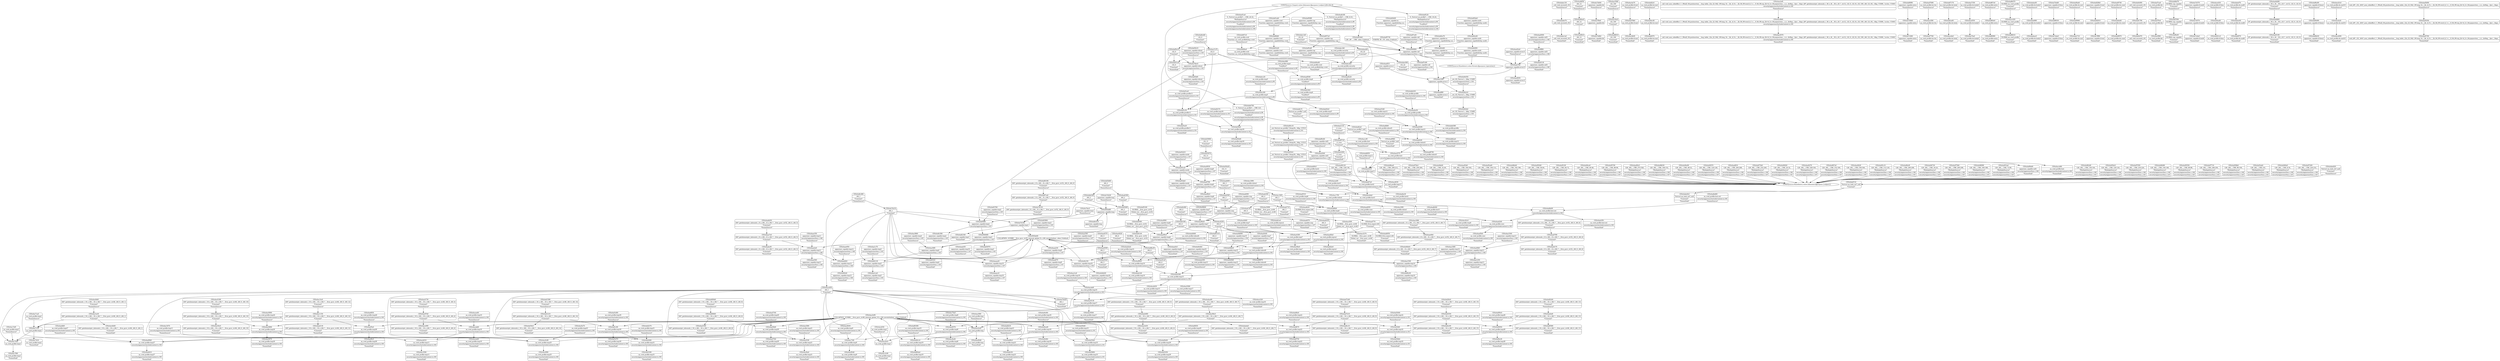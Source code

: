 digraph {
	CE0x4a7d220 [shape=record,shape=Mrecord,label="{CE0x4a7d220|apparmor_capable:tmp|*SummSource*}"]
	CE0x4ac6570 [shape=record,shape=Mrecord,label="{CE0x4ac6570|aa_cred_profile:tmp8|security/apparmor/include/context.h,100}"]
	CE0x4aa36f0 [shape=record,shape=Mrecord,label="{CE0x4aa36f0|apparmor_capable:tmp4|security/apparmor/lsm.c,145}"]
	CE0x4adfa70 [shape=record,shape=Mrecord,label="{CE0x4adfa70|%struct.aa_profile*_null|*Constant*|*SummSource*}"]
	CE0x4a93ca0 [shape=record,shape=Mrecord,label="{CE0x4a93ca0|apparmor_capable:mode|security/apparmor/lsm.c,147}"]
	CE0x4a857a0 [shape=record,shape=Mrecord,label="{CE0x4a857a0|apparmor_capable:cap|Function::apparmor_capable&Arg::cap::}"]
	CE0x4ac7da0 [shape=record,shape=Mrecord,label="{CE0x4ac7da0|aa_cred_profile:tmp3}"]
	CE0x4a85160 [shape=record,shape=Mrecord,label="{CE0x4a85160|GLOBAL:__llvm_gcov_ctr52|Global_var:__llvm_gcov_ctr52|*SummSource*}"]
	CE0x4aab710 [shape=record,shape=Mrecord,label="{CE0x4aab710|i64_3|*Constant*|*SummSink*}"]
	CE0x4ac0900 [shape=record,shape=Mrecord,label="{CE0x4ac0900|aa_cred_profile:tmp24|security/apparmor/include/context.h,100|*SummSource*}"]
	CE0x4a973b0 [shape=record,shape=Mrecord,label="{CE0x4a973b0|128:_i64,_:_CRE_232,240_|*MultipleSource*|security/apparmor/lsm.c,146|security/apparmor/lsm.c,147}"]
	CE0x4ac0c80 [shape=record,shape=Mrecord,label="{CE0x4ac0c80|aa_cred_profile:tmp25|security/apparmor/include/context.h,100}"]
	CE0x4abde70 [shape=record,shape=Mrecord,label="{CE0x4abde70|_call_void_mcount()_#2}"]
	CE0x4abad40 [shape=record,shape=Mrecord,label="{CE0x4abad40|i32_22|*Constant*}"]
	CE0x4a80180 [shape=record,shape=Mrecord,label="{CE0x4a80180|i64*_getelementptr_inbounds_(_8_x_i64_,_8_x_i64_*___llvm_gcov_ctr52,_i64_0,_i64_0)|*Constant*|*SummSource*}"]
	CE0x4ad6fc0 [shape=record,shape=Mrecord,label="{CE0x4ad6fc0|i64_12|*Constant*|*SummSink*}"]
	CE0x4a7f9e0 [shape=record,shape=Mrecord,label="{CE0x4a7f9e0|apparmor_capable:bb}"]
	CE0x4ac9380 [shape=record,shape=Mrecord,label="{CE0x4ac9380|aa_cred_profile:tmp17|security/apparmor/include/context.h,100|*SummSource*}"]
	CE0x4ad6810 [shape=record,shape=Mrecord,label="{CE0x4ad6810|i32_100|*Constant*|*SummSink*}"]
	CE0x4a94920 [shape=record,shape=Mrecord,label="{CE0x4a94920|128:_i64,_:_CRE_24,32_|*MultipleSource*|security/apparmor/lsm.c,146|security/apparmor/lsm.c,147}"]
	CE0x4a9d690 [shape=record,shape=Mrecord,label="{CE0x4a9d690|apparmor_capable:tmp15|security/apparmor/lsm.c,150|*SummSource*}"]
	CE0x4ac17f0 [shape=record,shape=Mrecord,label="{CE0x4ac17f0|aa_cred_profile:tobool|security/apparmor/include/context.h,100}"]
	CE0x4abfb30 [shape=record,shape=Mrecord,label="{CE0x4abfb30|aa_cred_profile:tmp23|security/apparmor/include/context.h,100|*SummSource*}"]
	CE0x4aa9270 [shape=record,shape=Mrecord,label="{CE0x4aa9270|128:_i64,_:_CRE_528,536_|*MultipleSource*|security/apparmor/lsm.c,146|security/apparmor/lsm.c,147}"]
	CE0x4ac4a70 [shape=record,shape=Mrecord,label="{CE0x4ac4a70|aa_cred_profile:if.end|*SummSource*}"]
	CE0x4aa3f00 [shape=record,shape=Mrecord,label="{CE0x4aa3f00|aa_cred_profile:tmp|*SummSource*}"]
	CE0x4abf2c0 [shape=record,shape=Mrecord,label="{CE0x4abf2c0|aa_cred_profile:lor.end|*SummSource*}"]
	CE0x4abf670 [shape=record,shape=Mrecord,label="{CE0x4abf670|aa_cred_profile:tmp22|security/apparmor/include/context.h,100}"]
	CE0x4aa8540 [shape=record,shape=Mrecord,label="{CE0x4aa8540|aa_cred_profile:tmp4|*LoadInst*|security/apparmor/include/context.h,99}"]
	CE0x4acae40 [shape=record,shape=Mrecord,label="{CE0x4acae40|aa_cred_profile:tmp10|security/apparmor/include/context.h,100|*SummSource*}"]
	CE0x4a850f0 [shape=record,shape=Mrecord,label="{CE0x4a850f0|GLOBAL:__llvm_gcov_ctr52|Global_var:__llvm_gcov_ctr52}"]
	CE0x4ac16f0 [shape=record,shape=Mrecord,label="{CE0x4ac16f0|i64_3|*Constant*}"]
	CE0x4ac4b00 [shape=record,shape=Mrecord,label="{CE0x4ac4b00|aa_cred_profile:if.end|*SummSink*}"]
	CE0x4a8c480 [shape=record,shape=Mrecord,label="{CE0x4a8c480|i64_1|*Constant*|*SummSource*}"]
	CE0x4ae2ef0 [shape=record,shape=Mrecord,label="{CE0x4ae2ef0|_call_void_asm_sideeffect_1:_09ud2_0A.pushsection___bug_table,_22a_22_0A2:_09.long_1b_-_2b,_$_0:c_-_2b_0A_09.word_$_1:c_,_0_0A_09.org_2b+$_2:c_0A.popsection_,_i,i,i,_dirflag_,_fpsr_,_flags_(i8*_getelementptr_inbounds_(_36_x_i8_,_36_x_i8_*_.str12,_i32_0,_i32_0),_i32_100,_i64_12)_#2,_!dbg_!15490,_!srcloc_!15493|security/apparmor/include/context.h,100|*SummSource*}"]
	CE0x4aa7a70 [shape=record,shape=Mrecord,label="{CE0x4aa7a70|i32_0|*Constant*}"]
	CE0x4a9e4b0 [shape=record,shape=Mrecord,label="{CE0x4a9e4b0|apparmor_capable:tmp16|security/apparmor/lsm.c,150|*SummSource*}"]
	CE0x4acf4a0 [shape=record,shape=Mrecord,label="{CE0x4acf4a0|aa_cred_profile:tmp21|security/apparmor/include/context.h,100|*SummSink*}"]
	CE0x4af1580 [shape=record,shape=Mrecord,label="{CE0x4af1580|i64*_getelementptr_inbounds_(_16_x_i64_,_16_x_i64_*___llvm_gcov_ctr46,_i64_0,_i64_14)|*Constant*|*SummSource*}"]
	CE0x4ae0290 [shape=record,shape=Mrecord,label="{CE0x4ae0290|aa_cred_profile:tmp12|security/apparmor/include/context.h,100}"]
	CE0x4af3040 [shape=record,shape=Mrecord,label="{CE0x4af3040|aa_cred_profile:tmp32|security/apparmor/include/context.h,101|*SummSource*}"]
	CE0x4aa98c0 [shape=record,shape=Mrecord,label="{CE0x4aa98c0|apparmor_capable:tmp6|security/apparmor/lsm.c,147|*SummSink*}"]
	CE0x4aae820 [shape=record,shape=Mrecord,label="{CE0x4aae820|apparmor_capable:tmp12|security/apparmor/lsm.c,148}"]
	CE0x4abb580 [shape=record,shape=Mrecord,label="{CE0x4abb580|aa_cred_profile:profile|security/apparmor/include/context.h,100|*SummSink*}"]
	CE0x4a85f80 [shape=record,shape=Mrecord,label="{CE0x4a85f80|apparmor_capable:tmp2|security/apparmor/lsm.c,145}"]
	CE0x4ac3a30 [shape=record,shape=Mrecord,label="{CE0x4ac3a30|i64*_getelementptr_inbounds_(_16_x_i64_,_16_x_i64_*___llvm_gcov_ctr46,_i64_0,_i64_1)|*Constant*}"]
	CE0x4a83900 [shape=record,shape=Mrecord,label="{CE0x4a83900|apparmor_capable:tmp3|security/apparmor/lsm.c,145|*SummSource*}"]
	CE0x4aa9c60 [shape=record,shape=Mrecord,label="{CE0x4aa9c60|apparmor_capable:tmp7|security/apparmor/lsm.c,147|*SummSink*}"]
	CE0x4aad5b0 [shape=record,shape=Mrecord,label="{CE0x4aad5b0|aa_cred_profile:conv|security/apparmor/include/context.h,100|*SummSink*}"]
	CE0x4a9ced0 [shape=record,shape=Mrecord,label="{CE0x4a9ced0|aa_cred_profile:tmp18|security/apparmor/include/context.h,100}"]
	CE0x4aa6510 [shape=record,shape=Mrecord,label="{CE0x4aa6510|aa_cred_profile:tmp6|security/apparmor/include/context.h,100|*SummSource*}"]
	CE0x4ac66e0 [shape=record,shape=Mrecord,label="{CE0x4ac66e0|aa_cred_profile:tmp7|security/apparmor/include/context.h,100|*SummSink*}"]
	CE0x4ac5dc0 [shape=record,shape=Mrecord,label="{CE0x4ac5dc0|i32_100|*Constant*}"]
	CE0x4abc240 [shape=record,shape=Mrecord,label="{CE0x4abc240|aa_cred_profile:tmp5|security/apparmor/include/context.h,99}"]
	CE0x565ddf0 [shape=record,shape=Mrecord,label="{CE0x565ddf0|apparmor_capable:tmp}"]
	CE0x4abf470 [shape=record,shape=Mrecord,label="{CE0x4abf470|aa_cred_profile:lor.end|*SummSink*}"]
	CE0x4abc2b0 [shape=record,shape=Mrecord,label="{CE0x4abc2b0|aa_cred_profile:security|security/apparmor/include/context.h,99}"]
	CE0x4a80f90 [shape=record,shape=Mrecord,label="{CE0x4a80f90|apparmor_capable:entry|*SummSource*}"]
	CE0x4ad7690 [shape=record,shape=Mrecord,label="{CE0x4ad7690|aa_cred_profile:lor.rhs|*SummSource*}"]
	CE0x4a9ff90 [shape=record,shape=Mrecord,label="{CE0x4a9ff90|apparmor_capable:call3|security/apparmor/lsm.c,148}"]
	CE0x4a7b160 [shape=record,shape=Mrecord,label="{CE0x4a7b160|apparmor_capable:tmp1}"]
	CE0x4aae2e0 [shape=record,shape=Mrecord,label="{CE0x4aae2e0|apparmor_capable:tmp11|security/apparmor/lsm.c,148}"]
	CE0x4ae4360 [shape=record,shape=Mrecord,label="{CE0x4ae4360|aa_cred_profile:tmp15|security/apparmor/include/context.h,100}"]
	CE0x4af18c0 [shape=record,shape=Mrecord,label="{CE0x4af18c0|i64*_getelementptr_inbounds_(_16_x_i64_,_16_x_i64_*___llvm_gcov_ctr46,_i64_0,_i64_14)|*Constant*|*SummSink*}"]
	CE0x4adb940 [shape=record,shape=Mrecord,label="{CE0x4adb940|aa_cred_profile:lnot3|security/apparmor/include/context.h,100|*SummSink*}"]
	CE0x4a967e0 [shape=record,shape=Mrecord,label="{CE0x4a967e0|128:_i64,_:_CRE_152,160_|*MultipleSource*|security/apparmor/lsm.c,146|security/apparmor/lsm.c,147}"]
	CE0x4a846a0 [shape=record,shape=Mrecord,label="{CE0x4a846a0|aa_cred_profile:cred|Function::aa_cred_profile&Arg::cred::}"]
	CE0x4ace6a0 [shape=record,shape=Mrecord,label="{CE0x4ace6a0|aa_cred_profile:lnot3|security/apparmor/include/context.h,100}"]
	CE0x4abf6e0 [shape=record,shape=Mrecord,label="{CE0x4abf6e0|aa_cred_profile:tmp22|security/apparmor/include/context.h,100|*SummSource*}"]
	CE0x4a87170 [shape=record,shape=Mrecord,label="{CE0x4a87170|aa_cred_profile:do.body|*SummSource*}"]
	CE0x4acd550 [shape=record,shape=Mrecord,label="{CE0x4acd550|aa_cred_profile:do.body6}"]
	CE0x4ac63f0 [shape=record,shape=Mrecord,label="{CE0x4ac63f0|aa_cred_profile:tmp7|security/apparmor/include/context.h,100}"]
	CE0x4aa4a50 [shape=record,shape=Mrecord,label="{CE0x4aa4a50|aa_cred_profile:profile|security/apparmor/include/context.h,100}"]
	CE0x4a86980 [shape=record,shape=Mrecord,label="{CE0x4a86980|aa_cred_profile:entry|*SummSink*}"]
	CE0x4aca450 [shape=record,shape=Mrecord,label="{CE0x4aca450|i64_1|*Constant*}"]
	CE0x4ac4250 [shape=record,shape=Mrecord,label="{CE0x4ac4250|i64_0|*Constant*}"]
	CE0x4adaa60 [shape=record,shape=Mrecord,label="{CE0x4adaa60|i64*_getelementptr_inbounds_(_16_x_i64_,_16_x_i64_*___llvm_gcov_ctr46,_i64_0,_i64_7)|*Constant*|*SummSource*}"]
	CE0x4af2390 [shape=record,shape=Mrecord,label="{CE0x4af2390|aa_cred_profile:tmp31|security/apparmor/include/context.h,100|*SummSink*}"]
	CE0x4adf2a0 [shape=record,shape=Mrecord,label="{CE0x4adf2a0|%struct.aa_profile*_null|*Constant*}"]
	CE0x4aed130 [shape=record,shape=Mrecord,label="{CE0x4aed130|i64*_getelementptr_inbounds_(_16_x_i64_,_16_x_i64_*___llvm_gcov_ctr46,_i64_0,_i64_12)|*Constant*|*SummSink*}"]
	CE0x4abc060 [shape=record,shape=Mrecord,label="{CE0x4abc060|i32_22|*Constant*|*SummSink*}"]
	CE0x4a86470 [shape=record,shape=Mrecord,label="{CE0x4a86470|GLOBAL:aa_cred_profile|*Constant*|*SummSource*}"]
	CE0x4aae7b0 [shape=record,shape=Mrecord,label="{CE0x4aae7b0|apparmor_capable:error.0}"]
	CE0x4ac6bf0 [shape=record,shape=Mrecord,label="{CE0x4ac6bf0|i64*_getelementptr_inbounds_(_16_x_i64_,_16_x_i64_*___llvm_gcov_ctr46,_i64_0,_i64_1)|*Constant*|*SummSource*}"]
	CE0x4aabcf0 [shape=record,shape=Mrecord,label="{CE0x4aabcf0|i64*_getelementptr_inbounds_(_8_x_i64_,_8_x_i64_*___llvm_gcov_ctr52,_i64_0,_i64_5)|*Constant*|*SummSink*}"]
	CE0x4aae950 [shape=record,shape=Mrecord,label="{CE0x4aae950|apparmor_capable:tmp12|security/apparmor/lsm.c,148|*SummSource*}"]
	CE0x4aa02a0 [shape=record,shape=Mrecord,label="{CE0x4aa02a0|apparmor_capable:error.0|*SummSource*}"]
	CE0x4adb3f0 [shape=record,shape=Mrecord,label="{CE0x4adb3f0|0:_%struct.aa_profile*,_:_CRE_8,16_|*MultipleSource*|security/apparmor/include/context.h,99|*LoadInst*|security/apparmor/include/context.h,99|security/apparmor/include/context.h,100}"]
	CE0x4a84b70 [shape=record,shape=Mrecord,label="{CE0x4a84b70|_ret_%struct.aa_profile*_%tmp34,_!dbg_!15510|security/apparmor/include/context.h,101}"]
	CE0x4af2fd0 [shape=record,shape=Mrecord,label="{CE0x4af2fd0|aa_cred_profile:tmp32|security/apparmor/include/context.h,101}"]
	CE0x4a8c580 [shape=record,shape=Mrecord,label="{CE0x4a8c580|apparmor_capable:tmp2|security/apparmor/lsm.c,145|*SummSink*}"]
	CE0x4a85310 [shape=record,shape=Mrecord,label="{CE0x4a85310|i64_0|*Constant*|*SummSink*}"]
	CE0x4af3ca0 [shape=record,shape=Mrecord,label="{CE0x4af3ca0|aa_cred_profile:profile11|security/apparmor/include/context.h,101|*SummSource*}"]
	CE0x4aa9420 [shape=record,shape=Mrecord,label="{CE0x4aa9420|128:_i64,_:_CRE_536,544_|*MultipleSource*|security/apparmor/lsm.c,146|security/apparmor/lsm.c,147}"]
	CE0x4aa08f0 [shape=record,shape=Mrecord,label="{CE0x4aa08f0|i64*_getelementptr_inbounds_(_8_x_i64_,_8_x_i64_*___llvm_gcov_ctr52,_i64_0,_i64_6)|*Constant*|*SummSource*}"]
	CE0x4ac6d40 [shape=record,shape=Mrecord,label="{CE0x4ac6d40|i64*_getelementptr_inbounds_(_16_x_i64_,_16_x_i64_*___llvm_gcov_ctr46,_i64_0,_i64_1)|*Constant*|*SummSink*}"]
	CE0x4a8b2a0 [shape=record,shape=Mrecord,label="{CE0x4a8b2a0|aa_cred_profile:tmp12|security/apparmor/include/context.h,100|*SummSink*}"]
	CE0x4a85e10 [shape=record,shape=Mrecord,label="{CE0x4a85e10|i32_0|*Constant*}"]
	CE0x4aab070 [shape=record,shape=Mrecord,label="{CE0x4aab070|apparmor_capable:cmp|security/apparmor/lsm.c,147|*SummSink*}"]
	CE0x4acb730 [shape=record,shape=Mrecord,label="{CE0x4acb730|i64*_getelementptr_inbounds_(_16_x_i64_,_16_x_i64_*___llvm_gcov_ctr46,_i64_0,_i64_4)|*Constant*|*SummSource*}"]
	CE0x4af1d00 [shape=record,shape=Mrecord,label="{CE0x4af1d00|aa_cred_profile:tmp30|security/apparmor/include/context.h,100|*SummSource*}"]
	CE0x4af3890 [shape=record,shape=Mrecord,label="{CE0x4af3890|aa_cred_profile:tmp33|security/apparmor/include/context.h,101|*SummSink*}"]
	CE0x4a8c660 [shape=record,shape=Mrecord,label="{CE0x4a8c660|i64_0|*Constant*|*SummSource*}"]
	CE0x4adc930 [shape=record,shape=Mrecord,label="{CE0x4adc930|i64*_getelementptr_inbounds_(_16_x_i64_,_16_x_i64_*___llvm_gcov_ctr46,_i64_0,_i64_0)|*Constant*|*SummSource*}"]
	CE0x4a95c10 [shape=record,shape=Mrecord,label="{CE0x4a95c10|128:_i64,_:_CRE_112,120_|*MultipleSource*|security/apparmor/lsm.c,146|security/apparmor/lsm.c,147}"]
	CE0x4ace4e0 [shape=record,shape=Mrecord,label="{CE0x4ace4e0|aa_cred_profile:do.body|*SummSink*}"]
	CE0x4a93d10 [shape=record,shape=Mrecord,label="{CE0x4a93d10|apparmor_capable:mode|security/apparmor/lsm.c,147|*SummSource*}"]
	CE0x4a96cf0 [shape=record,shape=Mrecord,label="{CE0x4a96cf0|128:_i64,_:_CRE_200,208_|*MultipleSource*|security/apparmor/lsm.c,146|security/apparmor/lsm.c,147}"]
	CE0x4ac96c0 [shape=record,shape=Mrecord,label="{CE0x4ac96c0|i64*_getelementptr_inbounds_(_16_x_i64_,_16_x_i64_*___llvm_gcov_ctr46,_i64_0,_i64_7)|*Constant*}"]
	CE0x4af1c90 [shape=record,shape=Mrecord,label="{CE0x4af1c90|aa_cred_profile:tmp30|security/apparmor/include/context.h,100}"]
	CE0x4adeac0 [shape=record,shape=Mrecord,label="{CE0x4adeac0|aa_cred_profile:do.body5|*SummSink*}"]
	CE0x4ad6ee0 [shape=record,shape=Mrecord,label="{CE0x4ad6ee0|i64_12|*Constant*}"]
	CE0x4aa3e90 [shape=record,shape=Mrecord,label="{CE0x4aa3e90|COLLAPSED:_GCMRE___llvm_gcov_ctr46_internal_global_16_x_i64_zeroinitializer:_elem_0:default:}"]
	CE0x4a9e2c0 [shape=record,shape=Mrecord,label="{CE0x4a9e2c0|_ret_i32_%error.1,_!dbg_!15489|security/apparmor/lsm.c,150}"]
	CE0x4a88030 [shape=record,shape=Mrecord,label="{CE0x4a88030|apparmor_capable:if.then}"]
	CE0x4ac9500 [shape=record,shape=Mrecord,label="{CE0x4ac9500|aa_cred_profile:tmp17|security/apparmor/include/context.h,100|*SummSink*}"]
	CE0x4a7bd20 [shape=record,shape=Mrecord,label="{CE0x4a7bd20|i64_1|*Constant*|*SummSink*}"]
	CE0x4adfc60 [shape=record,shape=Mrecord,label="{CE0x4adfc60|aa_cred_profile:tobool1|security/apparmor/include/context.h,100}"]
	CE0x4a94730 [shape=record,shape=Mrecord,label="{CE0x4a94730|128:_i64,_:_CRE_16,24_|*MultipleSource*|security/apparmor/lsm.c,146|security/apparmor/lsm.c,147}"]
	CE0x4ad9960 [shape=record,shape=Mrecord,label="{CE0x4ad9960|aa_cred_profile:do.end}"]
	CE0x4add2e0 [shape=record,shape=Mrecord,label="{CE0x4add2e0|aa_cred_profile:expval|security/apparmor/include/context.h,100|*SummSink*}"]
	CE0x4a83970 [shape=record,shape=Mrecord,label="{CE0x4a83970|apparmor_capable:tmp3|security/apparmor/lsm.c,145|*SummSink*}"]
	CE0x4a9d620 [shape=record,shape=Mrecord,label="{CE0x4a9d620|apparmor_capable:tmp15|security/apparmor/lsm.c,150}"]
	CE0x4adbb00 [shape=record,shape=Mrecord,label="{CE0x4adbb00|aa_cred_profile:lnot.ext|security/apparmor/include/context.h,100}"]
	CE0x4aa0c70 [shape=record,shape=Mrecord,label="{CE0x4aa0c70|i64*_getelementptr_inbounds_(_8_x_i64_,_8_x_i64_*___llvm_gcov_ctr52,_i64_0,_i64_6)|*Constant*|*SummSink*}"]
	CE0x4aef5e0 [shape=record,shape=Mrecord,label="{CE0x4aef5e0|aa_cred_profile:tmp26|security/apparmor/include/context.h,100}"]
	CE0x4a97560 [shape=record,shape=Mrecord,label="{CE0x4a97560|128:_i64,_:_CRE_240,248_|*MultipleSource*|security/apparmor/lsm.c,146|security/apparmor/lsm.c,147}"]
	CE0x4ae4570 [shape=record,shape=Mrecord,label="{CE0x4ae4570|i64_5|*Constant*|*SummSource*}"]
	CE0x4ac3470 [shape=record,shape=Mrecord,label="{CE0x4ac3470|aa_cred_profile:tmp11|security/apparmor/include/context.h,100|*SummSource*}"]
	CE0x4aad450 [shape=record,shape=Mrecord,label="{CE0x4aad450|aa_cred_profile:conv|security/apparmor/include/context.h,100|*SummSource*}"]
	CE0x4aa9b90 [shape=record,shape=Mrecord,label="{CE0x4aa9b90|apparmor_capable:tmp7|security/apparmor/lsm.c,147|*SummSource*}"]
	CE0x4a7ff90 [shape=record,shape=Mrecord,label="{CE0x4a7ff90|apparmor_capable:if.end|*SummSink*}"]
	CE0x4a9e0b0 [shape=record,shape=Mrecord,label="{CE0x4a9e0b0|apparmor_capable:tmp15|security/apparmor/lsm.c,150|*SummSink*}"]
	CE0x4aa56d0 [shape=record,shape=Mrecord,label="{CE0x4aa56d0|aa_cred_profile:tmp20|security/apparmor/include/context.h,100}"]
	CE0x4a96990 [shape=record,shape=Mrecord,label="{CE0x4a96990|128:_i64,_:_CRE_160,188_|*MultipleSource*|security/apparmor/lsm.c,146|security/apparmor/lsm.c,147}"]
	CE0x4ae4500 [shape=record,shape=Mrecord,label="{CE0x4ae4500|i64_5|*Constant*}"]
	CE0x4a953a0 [shape=record,shape=Mrecord,label="{CE0x4a953a0|128:_i64,_:_CRE_72,80_|*MultipleSource*|security/apparmor/lsm.c,146|security/apparmor/lsm.c,147}"]
	CE0x4a962d0 [shape=record,shape=Mrecord,label="{CE0x4a962d0|128:_i64,_:_CRE_136,144_|*MultipleSource*|security/apparmor/lsm.c,146|security/apparmor/lsm.c,147}"]
	CE0x4abd5e0 [shape=record,shape=Mrecord,label="{CE0x4abd5e0|aa_cred_profile:tmp5|security/apparmor/include/context.h,99|*SummSink*}"]
	CE0x4a87e90 [shape=record,shape=Mrecord,label="{CE0x4a87e90|apparmor_capable:call|security/apparmor/lsm.c,144|*SummSink*}"]
	CE0x4a95dc0 [shape=record,shape=Mrecord,label="{CE0x4a95dc0|128:_i64,_:_CRE_120,124_|*MultipleSource*|security/apparmor/lsm.c,146|security/apparmor/lsm.c,147}"]
	CE0x4aad240 [shape=record,shape=Mrecord,label="{CE0x4aad240|aa_cred_profile:conv|security/apparmor/include/context.h,100}"]
	CE0x4a81ab0 [shape=record,shape=Mrecord,label="{CE0x4a81ab0|apparmor_capable:cred|Function::apparmor_capable&Arg::cred::|*SummSource*}"]
	CE0x4adbd60 [shape=record,shape=Mrecord,label="{CE0x4adbd60|aa_cred_profile:lnot.ext|security/apparmor/include/context.h,100|*SummSource*}"]
	CE0x4a82d40 [shape=record,shape=Mrecord,label="{CE0x4a82d40|apparmor_capable:ns|Function::apparmor_capable&Arg::ns::|*SummSink*}"]
	CE0x4a96120 [shape=record,shape=Mrecord,label="{CE0x4a96120|128:_i64,_:_CRE_128,136_|*MultipleSource*|security/apparmor/lsm.c,146|security/apparmor/lsm.c,147}"]
	CE0x4ad9740 [shape=record,shape=Mrecord,label="{CE0x4ad9740|aa_cred_profile:do.cond|*SummSource*}"]
	CE0x4a7abe0 [shape=record,shape=Mrecord,label="{CE0x4a7abe0|apparmor_capable:if.then|*SummSink*}"]
	CE0x4af30b0 [shape=record,shape=Mrecord,label="{CE0x4af30b0|aa_cred_profile:tmp32|security/apparmor/include/context.h,101|*SummSink*}"]
	CE0x4accd60 [shape=record,shape=Mrecord,label="{CE0x4accd60|aa_cred_profile:lnot|security/apparmor/include/context.h,100|*SummSink*}"]
	CE0x4abc1d0 [shape=record,shape=Mrecord,label="{CE0x4abc1d0|i32_22|*Constant*|*SummSource*}"]
	CE0x4a847c0 [shape=record,shape=Mrecord,label="{CE0x4a847c0|aa_cred_profile:cred|Function::aa_cred_profile&Arg::cred::|*SummSource*}"]
	CE0x4aa66b0 [shape=record,shape=Mrecord,label="{CE0x4aa66b0|aa_cred_profile:tmp6|security/apparmor/include/context.h,100}"]
	CE0x4aab600 [shape=record,shape=Mrecord,label="{CE0x4aab600|i64_3|*Constant*|*SummSource*}"]
	CE0x4aef6c0 [shape=record,shape=Mrecord,label="{CE0x4aef6c0|aa_cred_profile:tmp26|security/apparmor/include/context.h,100|*SummSink*}"]
	CE0x4af2550 [shape=record,shape=Mrecord,label="{CE0x4af2550|i64*_getelementptr_inbounds_(_16_x_i64_,_16_x_i64_*___llvm_gcov_ctr46,_i64_0,_i64_15)|*Constant*}"]
	CE0x4a83b80 [shape=record,shape=Mrecord,label="{CE0x4a83b80|i64_2|*Constant*|*SummSource*}"]
	CE0x4a8c800 [shape=record,shape=Mrecord,label="{CE0x4a8c800|_call_void_mcount()_#2|*SummSource*}"]
	CE0x4ad79c0 [shape=record,shape=Mrecord,label="{CE0x4ad79c0|aa_cred_profile:bb}"]
	CE0x4ac0970 [shape=record,shape=Mrecord,label="{CE0x4ac0970|aa_cred_profile:tmp24|security/apparmor/include/context.h,100|*SummSink*}"]
	CE0x4af28c0 [shape=record,shape=Mrecord,label="{CE0x4af28c0|i64*_getelementptr_inbounds_(_16_x_i64_,_16_x_i64_*___llvm_gcov_ctr46,_i64_0,_i64_15)|*Constant*|*SummSource*}"]
	CE0x4a86d70 [shape=record,shape=Mrecord,label="{CE0x4a86d70|GLOBAL:cap_capable|*Constant*|*SummSource*}"]
	CE0x4ada1b0 [shape=record,shape=Mrecord,label="{CE0x4ada1b0|aa_cred_profile:tmp14|security/apparmor/include/context.h,100|*SummSink*}"]
	CE0x4a7d570 [shape=record,shape=Mrecord,label="{CE0x4a7d570|apparmor_capable:if.end4}"]
	CE0x4a83fc0 [shape=record,shape=Mrecord,label="{CE0x4a83fc0|_ret_%struct.aa_profile*_%tmp34,_!dbg_!15510|security/apparmor/include/context.h,101|*SummSink*}"]
	CE0x4a84a60 [shape=record,shape=Mrecord,label="{CE0x4a84a60|aa_cred_profile:cred|Function::aa_cred_profile&Arg::cred::|*SummSink*}"]
	CE0x4a97050 [shape=record,shape=Mrecord,label="{CE0x4a97050|128:_i64,_:_CRE_216,224_|*MultipleSource*|security/apparmor/lsm.c,146|security/apparmor/lsm.c,147}"]
	CE0x4adda30 [shape=record,shape=Mrecord,label="{CE0x4adda30|aa_cred_profile:lnot2|security/apparmor/include/context.h,100|*SummSink*}"]
	CE0x4af44d0 [shape=record,shape=Mrecord,label="{CE0x4af44d0|aa_cred_profile:tmp34|security/apparmor/include/context.h,101|*SummSink*}"]
	CE0x4aa7350 [shape=record,shape=Mrecord,label="{CE0x4aa7350|aa_cred_profile:do.body6|*SummSource*}"]
	CE0x4add7a0 [shape=record,shape=Mrecord,label="{CE0x4add7a0|aa_cred_profile:lnot2|security/apparmor/include/context.h,100}"]
	CE0x4af3c30 [shape=record,shape=Mrecord,label="{CE0x4af3c30|aa_cred_profile:profile11|security/apparmor/include/context.h,101}"]
	CE0x4add9c0 [shape=record,shape=Mrecord,label="{CE0x4add9c0|aa_cred_profile:lnot2|security/apparmor/include/context.h,100|*SummSource*}"]
	CE0x4ae2570 [shape=record,shape=Mrecord,label="{CE0x4ae2570|aa_cred_profile:lnot|security/apparmor/include/context.h,100}"]
	CE0x4abb700 [shape=record,shape=Mrecord,label="{CE0x4abb700|0:_%struct.aa_profile*,_:_CRE_0,8_|*MultipleSource*|security/apparmor/include/context.h,99|*LoadInst*|security/apparmor/include/context.h,99|security/apparmor/include/context.h,100}"]
	CE0x4a96480 [shape=record,shape=Mrecord,label="{CE0x4a96480|128:_i64,_:_CRE_144,148_|*MultipleSource*|security/apparmor/lsm.c,146|security/apparmor/lsm.c,147}"]
	CE0x4a81bb0 [shape=record,shape=Mrecord,label="{CE0x4a81bb0|128:_i8*,_:_CRE:_elem_0:default:}"]
	CE0x4ac1890 [shape=record,shape=Mrecord,label="{CE0x4ac1890|aa_cred_profile:tobool|security/apparmor/include/context.h,100|*SummSource*}"]
	CE0x4aa8220 [shape=record,shape=Mrecord,label="{CE0x4aa8220|aa_cred_profile:security|security/apparmor/include/context.h,99|*SummSink*}"]
	CE0x4ae03d0 [shape=record,shape=Mrecord,label="{CE0x4ae03d0|aa_cred_profile:tmp12|security/apparmor/include/context.h,100|*SummSource*}"]
	CE0x4af1050 [shape=record,shape=Mrecord,label="{CE0x4af1050|aa_cred_profile:tmp29|security/apparmor/include/context.h,100|*SummSink*}"]
	CE0x4acea00 [shape=record,shape=Mrecord,label="{CE0x4acea00|aa_cred_profile:lnot3|security/apparmor/include/context.h,100|*SummSource*}"]
	CE0x4acaeb0 [shape=record,shape=Mrecord,label="{CE0x4acaeb0|aa_cred_profile:tmp10|security/apparmor/include/context.h,100|*SummSink*}"]
	CE0x4a7e8b0 [shape=record,shape=Mrecord,label="{CE0x4a7e8b0|apparmor_capable:bb|*SummSink*}"]
	CE0x4aa99c0 [shape=record,shape=Mrecord,label="{CE0x4aa99c0|apparmor_capable:tmp8|security/apparmor/lsm.c,147}"]
	CE0x4ae45e0 [shape=record,shape=Mrecord,label="{CE0x4ae45e0|i64_5|*Constant*|*SummSink*}"]
	CE0x4a7e4a0 [shape=record,shape=Mrecord,label="{CE0x4a7e4a0|apparmor_capable:if.end4|*SummSink*}"]
	CE0x4a9ead0 [shape=record,shape=Mrecord,label="{CE0x4a9ead0|aa_cred_profile:if.then}"]
	CE0x4a9d4e0 [shape=record,shape=Mrecord,label="{CE0x4a9d4e0|i64*_getelementptr_inbounds_(_8_x_i64_,_8_x_i64_*___llvm_gcov_ctr52,_i64_0,_i64_7)|*Constant*|*SummSink*}"]
	CE0x4a95550 [shape=record,shape=Mrecord,label="{CE0x4a95550|128:_i64,_:_CRE_80,88_|*MultipleSource*|security/apparmor/lsm.c,146|security/apparmor/lsm.c,147}"]
	CE0x4af1210 [shape=record,shape=Mrecord,label="{CE0x4af1210|i64*_getelementptr_inbounds_(_16_x_i64_,_16_x_i64_*___llvm_gcov_ctr46,_i64_0,_i64_14)|*Constant*}"]
	CE0x4aaab50 [shape=record,shape=Mrecord,label="{CE0x4aaab50|apparmor_capable:tmp10|security/apparmor/lsm.c,147|*SummSource*}"]
	CE0x4a97710 [shape=record,shape=Mrecord,label="{CE0x4a97710|128:_i64,_:_CRE_248,256_|*MultipleSource*|security/apparmor/lsm.c,146|security/apparmor/lsm.c,147}"]
	CE0x4abcc20 [shape=record,shape=Mrecord,label="{CE0x4abcc20|aa_cred_profile:tmp5|security/apparmor/include/context.h,99|*SummSource*}"]
	CE0x4a958b0 [shape=record,shape=Mrecord,label="{CE0x4a958b0|128:_i64,_:_CRE_96,104_|*MultipleSource*|security/apparmor/lsm.c,146|security/apparmor/lsm.c,147}"]
	CE0x4a831a0 [shape=record,shape=Mrecord,label="{CE0x4a831a0|i32_0|*Constant*|*SummSink*}"]
	CE0x4add1e0 [shape=record,shape=Mrecord,label="{CE0x4add1e0|aa_cred_profile:expval|security/apparmor/include/context.h,100|*SummSource*}"]
	CE0x4adc800 [shape=record,shape=Mrecord,label="{CE0x4adc800|i64*_getelementptr_inbounds_(_16_x_i64_,_16_x_i64_*___llvm_gcov_ctr46,_i64_0,_i64_0)|*Constant*}"]
	CE0x4ac29f0 [shape=record,shape=Mrecord,label="{CE0x4ac29f0|aa_cred_profile:tobool|security/apparmor/include/context.h,100|*SummSink*}"]
	CE0x4adada0 [shape=record,shape=Mrecord,label="{CE0x4adada0|i64*_getelementptr_inbounds_(_16_x_i64_,_16_x_i64_*___llvm_gcov_ctr46,_i64_0,_i64_7)|*Constant*|*SummSink*}"]
	CE0x4a81fc0 [shape=record,shape=Mrecord,label="{CE0x4a81fc0|apparmor_capable:tmp4|security/apparmor/lsm.c,145|*SummSink*}"]
	CE0x4a93ab0 [shape=record,shape=Mrecord,label="{CE0x4a93ab0|128:_i64,_:_CRE_0,8_|*MultipleSource*|security/apparmor/lsm.c,146|security/apparmor/lsm.c,147}"]
	CE0x4aa6390 [shape=record,shape=Mrecord,label="{CE0x4aa6390|i64_2|*Constant*}"]
	CE0x4a940e0 [shape=record,shape=Mrecord,label="{CE0x4a940e0|128:_i64,_:_CRE_8,16_|*MultipleSource*|security/apparmor/lsm.c,146|security/apparmor/lsm.c,147}"]
	CE0x4a921c0 [shape=record,shape=Mrecord,label="{CE0x4a921c0|aa_cred_profile:if.then|*SummSink*}"]
	CE0x4aef9d0 [shape=record,shape=Mrecord,label="{CE0x4aef9d0|aa_cred_profile:tmp27|security/apparmor/include/context.h,100}"]
	CE0x4a9e330 [shape=record,shape=Mrecord,label="{CE0x4a9e330|apparmor_capable:tmp16|security/apparmor/lsm.c,150}"]
	CE0x4ace1a0 [shape=record,shape=Mrecord,label="{CE0x4ace1a0|aa_cred_profile:tmp16|security/apparmor/include/context.h,100|*SummSource*}"]
	CE0x4a85730 [shape=record,shape=Mrecord,label="{CE0x4a85730|VOIDTB_TE:_CE:_elem_0:default:}"]
	CE0x4add650 [shape=record,shape=Mrecord,label="{CE0x4add650|aa_cred_profile:tmp13|*SummSource*}"]
	CE0x4acb010 [shape=record,shape=Mrecord,label="{CE0x4acb010|aa_cred_profile:tmp11|security/apparmor/include/context.h,100}"]
	CE0x4ac04c0 [shape=record,shape=Mrecord,label="{CE0x4ac04c0|i64*_getelementptr_inbounds_(_16_x_i64_,_16_x_i64_*___llvm_gcov_ctr46,_i64_0,_i64_10)|*Constant*|*SummSink*}"]
	CE0x4a97200 [shape=record,shape=Mrecord,label="{CE0x4a97200|128:_i64,_:_CRE_224,232_|*MultipleSource*|security/apparmor/lsm.c,146|security/apparmor/lsm.c,147}"]
	CE0x4abef70 [shape=record,shape=Mrecord,label="{CE0x4abef70|aa_cred_profile:do.end8|*SummSource*}"]
	CE0x4abe1a0 [shape=record,shape=Mrecord,label="{CE0x4abe1a0|_call_void_mcount()_#2|*SummSink*}"]
	CE0x4ada500 [shape=record,shape=Mrecord,label="{CE0x4ada500|aa_cred_profile:tmp15|security/apparmor/include/context.h,100|*SummSource*}"]
	CE0x4a9e620 [shape=record,shape=Mrecord,label="{CE0x4a9e620|apparmor_capable:tmp16|security/apparmor/lsm.c,150|*SummSink*}"]
	CE0x4aaa0c0 [shape=record,shape=Mrecord,label="{CE0x4aaa0c0|apparmor_capable:tmp8|security/apparmor/lsm.c,147|*SummSink*}"]
	CE0x4ac9130 [shape=record,shape=Mrecord,label="{CE0x4ac9130|aa_cred_profile:tmp17|security/apparmor/include/context.h,100}"]
	CE0x4a864e0 [shape=record,shape=Mrecord,label="{CE0x4a864e0|aa_cred_profile:entry}"]
	CE0x4a96ea0 [shape=record,shape=Mrecord,label="{CE0x4a96ea0|128:_i64,_:_CRE_208,212_|*MultipleSource*|security/apparmor/lsm.c,146|security/apparmor/lsm.c,147}"]
	CE0x4adf980 [shape=record,shape=Mrecord,label="{CE0x4adf980|%struct.aa_profile*_null|*Constant*|*SummSink*}"]
	CE0x4af4370 [shape=record,shape=Mrecord,label="{CE0x4af4370|aa_cred_profile:tmp34|security/apparmor/include/context.h,101|*SummSource*}"]
	CE0x4ac3c90 [shape=record,shape=Mrecord,label="{CE0x4ac3c90|aa_cred_profile:tmp1|*SummSink*}"]
	CE0x4ad5190 [shape=record,shape=Mrecord,label="{CE0x4ad5190|i8*_getelementptr_inbounds_(_36_x_i8_,_36_x_i8_*_.str12,_i32_0,_i32_0)|*Constant*|*SummSink*}"]
	CE0x4a85af0 [shape=record,shape=Mrecord,label="{CE0x4a85af0|apparmor_capable:cap|Function::apparmor_capable&Arg::cap::|*SummSink*}"]
	CE0x4aadb20 [shape=record,shape=Mrecord,label="{CE0x4aadb20|GLOBAL:llvm.expect.i64|*Constant*|*SummSource*}"]
	CE0x4a80380 [shape=record,shape=Mrecord,label="{CE0x4a80380|aa_cred_profile:tmp19|security/apparmor/include/context.h,100|*SummSource*}"]
	CE0x4a809d0 [shape=record,shape=Mrecord,label="{CE0x4a809d0|i64*_getelementptr_inbounds_(_16_x_i64_,_16_x_i64_*___llvm_gcov_ctr46,_i64_0,_i64_8)|*Constant*|*SummSource*}"]
	CE0x4a8c870 [shape=record,shape=Mrecord,label="{CE0x4a8c870|_call_void_mcount()_#2|*SummSink*}"]
	CE0x4af2270 [shape=record,shape=Mrecord,label="{CE0x4af2270|aa_cred_profile:tmp31|security/apparmor/include/context.h,100|*SummSource*}"]
	CE0x4a978c0 [shape=record,shape=Mrecord,label="{CE0x4a978c0|128:_i64,_:_CRE_256,264_|*MultipleSource*|security/apparmor/lsm.c,146|security/apparmor/lsm.c,147}"]
	CE0x4aab430 [shape=record,shape=Mrecord,label="{CE0x4aab430|i64_4|*Constant*|*SummSink*}"]
	CE0x4ac7f60 [shape=record,shape=Mrecord,label="{CE0x4ac7f60|aa_cred_profile:tmp3|*SummSink*}"]
	CE0x4af0a30 [shape=record,shape=Mrecord,label="{CE0x4af0a30|aa_cred_profile:tmp28|security/apparmor/include/context.h,100|*SummSink*}"]
	CE0x4ac9e40 [shape=record,shape=Mrecord,label="{CE0x4ac9e40|aa_cred_profile:tmp8|security/apparmor/include/context.h,100|*SummSink*}"]
	CE0x4aabb50 [shape=record,shape=Mrecord,label="{CE0x4aabb50|i64*_getelementptr_inbounds_(_8_x_i64_,_8_x_i64_*___llvm_gcov_ctr52,_i64_0,_i64_5)|*Constant*|*SummSource*}"]
	CE0x4a94b00 [shape=record,shape=Mrecord,label="{CE0x4a94b00|128:_i64,_:_CRE_32,40_|*MultipleSource*|security/apparmor/lsm.c,146|security/apparmor/lsm.c,147}"]
	CE0x4a8c5f0 [shape=record,shape=Mrecord,label="{CE0x4a8c5f0|i64_0|*Constant*}"]
	CE0x4aa95d0 [shape=record,shape=Mrecord,label="{CE0x4aa95d0|128:_i64,_:_CRE_544,592_|*MultipleSource*|security/apparmor/lsm.c,146|security/apparmor/lsm.c,147}"]
	CE0x4a804a0 [shape=record,shape=Mrecord,label="{CE0x4a804a0|aa_cred_profile:tmp19|security/apparmor/include/context.h,100|*SummSink*}"]
	CE0x4af09c0 [shape=record,shape=Mrecord,label="{CE0x4af09c0|aa_cred_profile:tmp28|security/apparmor/include/context.h,100|*SummSource*}"]
	CE0x4abb430 [shape=record,shape=Mrecord,label="{CE0x4abb430|aa_cred_profile:profile|security/apparmor/include/context.h,100|*SummSource*}"]
	CE0x4aa5300 [shape=record,shape=Mrecord,label="{CE0x4aa5300|i64*_getelementptr_inbounds_(_16_x_i64_,_16_x_i64_*___llvm_gcov_ctr46,_i64_0,_i64_8)|*Constant*|*SummSink*}"]
	CE0x4a95a60 [shape=record,shape=Mrecord,label="{CE0x4a95a60|128:_i64,_:_CRE_104,112_|*MultipleSource*|security/apparmor/lsm.c,146|security/apparmor/lsm.c,147}"]
	CE0x4af2080 [shape=record,shape=Mrecord,label="{CE0x4af2080|aa_cred_profile:tmp31|security/apparmor/include/context.h,100}"]
	CE0x4ac7ca0 [shape=record,shape=Mrecord,label="{CE0x4ac7ca0|aa_cred_profile:tmp2|*SummSource*}"]
	CE0x4a7c060 [shape=record,shape=Mrecord,label="{CE0x4a7c060|apparmor_capable:entry|*SummSink*}"]
	CE0x4a93900 [shape=record,shape=Mrecord,label="{CE0x4a93900|i32_11|*Constant*|*SummSource*}"]
	CE0x4a93970 [shape=record,shape=Mrecord,label="{CE0x4a93970|i32_11|*Constant*}"]
	CE0x4a83b10 [shape=record,shape=Mrecord,label="{CE0x4a83b10|apparmor_capable:tobool|security/apparmor/lsm.c,145|*SummSource*}"]
	CE0x4af2c00 [shape=record,shape=Mrecord,label="{CE0x4af2c00|i64*_getelementptr_inbounds_(_16_x_i64_,_16_x_i64_*___llvm_gcov_ctr46,_i64_0,_i64_15)|*Constant*|*SummSink*}"]
	CE0x4aa3e20 [shape=record,shape=Mrecord,label="{CE0x4aa3e20|aa_cred_profile:tmp}"]
	CE0x4aa1c70 [shape=record,shape=Mrecord,label="{CE0x4aa1c70|apparmor_capable:tmp5|security/apparmor/lsm.c,145|*SummSource*}"]
	CE0x4ac75f0 [shape=record,shape=Mrecord,label="{CE0x4ac75f0|aa_cred_profile:tmp9|security/apparmor/include/context.h,100}"]
	CE0x4acd030 [shape=record,shape=Mrecord,label="{CE0x4acd030|aa_cred_profile:tmp13|*SummSink*}"]
	CE0x4ae3580 [shape=record,shape=Mrecord,label="{CE0x4ae3580|i32_100|*Constant*|*SummSource*}"]
	CE0x4a858f0 [shape=record,shape=Mrecord,label="{CE0x4a858f0|apparmor_capable:cap|Function::apparmor_capable&Arg::cap::|*SummSource*}"]
	CE0x4aa1490 [shape=record,shape=Mrecord,label="{CE0x4aa1490|apparmor_capable:error.1}"]
	CE0x4ad8790 [shape=record,shape=Mrecord,label="{CE0x4ad8790|aa_cred_profile:tobool1|security/apparmor/include/context.h,100|*SummSink*}"]
	CE0x4ada0a0 [shape=record,shape=Mrecord,label="{CE0x4ada0a0|aa_cred_profile:tmp14|security/apparmor/include/context.h,100|*SummSource*}"]
	CE0x4acf190 [shape=record,shape=Mrecord,label="{CE0x4acf190|aa_cred_profile:tmp21|security/apparmor/include/context.h,100}"]
	CE0x4ade880 [shape=record,shape=Mrecord,label="{CE0x4ade880|aa_cred_profile:do.body5}"]
	CE0x4a80d90 [shape=record,shape=Mrecord,label="{CE0x4a80d90|apparmor_capable:if.then2}"]
	CE0x4aaa670 [shape=record,shape=Mrecord,label="{CE0x4aaa670|apparmor_capable:tmp9|security/apparmor/lsm.c,147|*SummSink*}"]
	CE0x4acf380 [shape=record,shape=Mrecord,label="{CE0x4acf380|aa_cred_profile:tmp21|security/apparmor/include/context.h,100|*SummSource*}"]
	CE0x4a9cfb0 [shape=record,shape=Mrecord,label="{CE0x4a9cfb0|aa_cred_profile:tmp18|security/apparmor/include/context.h,100|*SummSink*}"]
	CE0x4a84c10 [shape=record,shape=Mrecord,label="{CE0x4a84c10|_ret_%struct.aa_profile*_%tmp34,_!dbg_!15510|security/apparmor/include/context.h,101|*SummSource*}"]
	CE0x4ac45f0 [shape=record,shape=Mrecord,label="{CE0x4ac45f0|GLOBAL:__llvm_gcov_ctr46|Global_var:__llvm_gcov_ctr46}"]
	CE0x4ad6c10 [shape=record,shape=Mrecord,label="{CE0x4ad6c10|i64*_getelementptr_inbounds_(_16_x_i64_,_16_x_i64_*___llvm_gcov_ctr46,_i64_0,_i64_9)|*Constant*|*SummSink*}"]
	CE0x4ae41a0 [shape=record,shape=Mrecord,label="{CE0x4ae41a0|i64_6|*Constant*|*SummSink*}"]
	CE0x4a7d130 [shape=record,shape=Mrecord,label="{CE0x4a7d130|i64*_getelementptr_inbounds_(_8_x_i64_,_8_x_i64_*___llvm_gcov_ctr52,_i64_0,_i64_0)|*Constant*|*SummSink*}"]
	CE0x4ad9ab0 [shape=record,shape=Mrecord,label="{CE0x4ad9ab0|aa_cred_profile:do.end|*SummSource*}"]
	CE0x4ae2410 [shape=record,shape=Mrecord,label="{CE0x4ae2410|aa_cred_profile:tmp13}"]
	CE0x4a7b210 [shape=record,shape=Mrecord,label="{CE0x4a7b210|i64_1|*Constant*}"]
	CE0x4a7bbc0 [shape=record,shape=Mrecord,label="{CE0x4a7bbc0|apparmor_capable:tobool|security/apparmor/lsm.c,145}"]
	CE0x4aaaf90 [shape=record,shape=Mrecord,label="{CE0x4aaaf90|apparmor_capable:cmp|security/apparmor/lsm.c,147}"]
	CE0x4940890 [shape=record,shape=Mrecord,label="{CE0x4940890|apparmor_capable:call|security/apparmor/lsm.c,144}"]
	CE0x4ac42c0 [shape=record,shape=Mrecord,label="{CE0x4ac42c0|aa_cred_profile:tmp6|security/apparmor/include/context.h,100|*SummSink*}"]
	CE0x4a83bf0 [shape=record,shape=Mrecord,label="{CE0x4a83bf0|apparmor_capable:tobool|security/apparmor/lsm.c,145|*SummSink*}"]
	CE0x4aa0130 [shape=record,shape=Mrecord,label="{CE0x4aa0130|apparmor_capable:call3|security/apparmor/lsm.c,148|*SummSink*}"]
	CE0x4a82340 [shape=record,shape=Mrecord,label="{CE0x4a82340|apparmor_capable:tmp1|*SummSink*}"]
	CE0x4a88a30 [shape=record,shape=Mrecord,label="{CE0x4a88a30|i64_6|*Constant*}"]
	CE0x4ac7ef0 [shape=record,shape=Mrecord,label="{CE0x4ac7ef0|aa_cred_profile:tmp3|*SummSource*}"]
	CE0x4af0580 [shape=record,shape=Mrecord,label="{CE0x4af0580|i64*_getelementptr_inbounds_(_16_x_i64_,_16_x_i64_*___llvm_gcov_ctr46,_i64_0,_i64_13)|*Constant*|*SummSink*}"]
	CE0x4a80c00 [shape=record,shape=Mrecord,label="{CE0x4a80c00|apparmor_capable:tmp14|security/apparmor/lsm.c,149|*SummSink*}"]
	CE0x4a93b20 [shape=record,shape=Mrecord,label="{CE0x4a93b20|i32_11|*Constant*|*SummSink*}"]
	CE0x4aca4c0 [shape=record,shape=Mrecord,label="{CE0x4aca4c0|aa_cred_profile:tmp1}"]
	CE0x4ac14c0 [shape=record,shape=Mrecord,label="{CE0x4ac14c0|i64*_getelementptr_inbounds_(_16_x_i64_,_16_x_i64_*___llvm_gcov_ctr46,_i64_0,_i64_12)|*Constant*|*SummSource*}"]
	CE0x4acd490 [shape=record,shape=Mrecord,label="{CE0x4acd490|aa_cred_profile:do.end10|*SummSink*}"]
	CE0x4a82810 [shape=record,shape=Mrecord,label="{CE0x4a82810|apparmor_capable:if.end}"]
	CE0x4acccf0 [shape=record,shape=Mrecord,label="{CE0x4acccf0|aa_cred_profile:lnot|security/apparmor/include/context.h,100|*SummSource*}"]
	CE0x4a85da0 [shape=record,shape=Mrecord,label="{CE0x4a85da0|apparmor_capable:audit|Function::apparmor_capable&Arg::audit::|*SummSource*}"]
	CE0x4abf750 [shape=record,shape=Mrecord,label="{CE0x4abf750|aa_cred_profile:tmp22|security/apparmor/include/context.h,100|*SummSink*}"]
	CE0x4a7d370 [shape=record,shape=Mrecord,label="{CE0x4a7d370|apparmor_capable:if.end4|*SummSource*}"]
	CE0x4aa1d50 [shape=record,shape=Mrecord,label="{CE0x4aa1d50|GLOBAL:aa_cred_profile|*Constant*}"]
	CE0x4abd7c0 [shape=record,shape=Mrecord,label="{CE0x4abd7c0|%struct.aa_task_cxt*_null|*Constant*}"]
	CE0x4aae560 [shape=record,shape=Mrecord,label="{CE0x4aae560|apparmor_capable:tmp11|security/apparmor/lsm.c,148|*SummSink*}"]
	"CONST[source:1(input),value:2(dynamic)][purpose:{subject}][SrcIdx:0]"
	CE0x4a89dd0 [shape=record,shape=Mrecord,label="{CE0x4a89dd0|apparmor_capable:call1|security/apparmor/lsm.c,146|*SummSink*}"]
	CE0x4ac0e70 [shape=record,shape=Mrecord,label="{CE0x4ac0e70|aa_cred_profile:tmp25|security/apparmor/include/context.h,100|*SummSource*}"]
	CE0x4a96b40 [shape=record,shape=Mrecord,label="{CE0x4a96b40|128:_i64,_:_CRE_192,196_|*MultipleSource*|security/apparmor/lsm.c,146|security/apparmor/lsm.c,147}"]
	CE0x4af0950 [shape=record,shape=Mrecord,label="{CE0x4af0950|aa_cred_profile:tmp28|security/apparmor/include/context.h,100}"]
	CE0x4ac5270 [shape=record,shape=Mrecord,label="{CE0x4ac5270|GLOBAL:__llvm_gcov_ctr46|Global_var:__llvm_gcov_ctr46|*SummSink*}"]
	CE0x4abe130 [shape=record,shape=Mrecord,label="{CE0x4abe130|_call_void_mcount()_#2|*SummSource*}"]
	CE0x4a867e0 [shape=record,shape=Mrecord,label="{CE0x4a867e0|aa_cred_profile:entry|*SummSource*}"]
	CE0x4a95040 [shape=record,shape=Mrecord,label="{CE0x4a95040|128:_i64,_:_CRE_56,64_|*MultipleSource*|security/apparmor/lsm.c,146|security/apparmor/lsm.c,147}"]
	CE0x4adc710 [shape=record,shape=Mrecord,label="{CE0x4adc710|aa_cred_profile:do.end|*SummSink*}"]
	CE0x4aa9f40 [shape=record,shape=Mrecord,label="{CE0x4aa9f40|apparmor_capable:tmp8|security/apparmor/lsm.c,147|*SummSource*}"]
	CE0x4aa74a0 [shape=record,shape=Mrecord,label="{CE0x4aa74a0|aa_cred_profile:do.body6|*SummSink*}"]
	CE0x4ad4d90 [shape=record,shape=Mrecord,label="{CE0x4ad4d90|i8*_getelementptr_inbounds_(_36_x_i8_,_36_x_i8_*_.str12,_i32_0,_i32_0)|*Constant*|*SummSource*}"]
	CE0x4af36d0 [shape=record,shape=Mrecord,label="{CE0x4af36d0|aa_cred_profile:tmp33|security/apparmor/include/context.h,101|*SummSource*}"]
	CE0x4abfe10 [shape=record,shape=Mrecord,label="{CE0x4abfe10|i64*_getelementptr_inbounds_(_16_x_i64_,_16_x_i64_*___llvm_gcov_ctr46,_i64_0,_i64_10)|*Constant*}"]
	CE0x4af1d70 [shape=record,shape=Mrecord,label="{CE0x4af1d70|aa_cred_profile:tmp30|security/apparmor/include/context.h,100|*SummSink*}"]
	CE0x4a7fec0 [shape=record,shape=Mrecord,label="{CE0x4a7fec0|apparmor_capable:tmp1|*SummSource*}"]
	CE0x4aa1500 [shape=record,shape=Mrecord,label="{CE0x4aa1500|apparmor_capable:tmp14|security/apparmor/lsm.c,149}"]
	CE0x4a951f0 [shape=record,shape=Mrecord,label="{CE0x4a951f0|128:_i64,_:_CRE_64,72_|*MultipleSource*|security/apparmor/lsm.c,146|security/apparmor/lsm.c,147}"]
	CE0x4a89c60 [shape=record,shape=Mrecord,label="{CE0x4a89c60|apparmor_capable:call1|security/apparmor/lsm.c,146|*SummSource*}"]
	CE0x4acf660 [shape=record,shape=Mrecord,label="{CE0x4acf660|_call_void_asm_sideeffect_1:_09ud2_0A.pushsection___bug_table,_22a_22_0A2:_09.long_1b_-_2b,_$_0:c_-_2b_0A_09.word_$_1:c_,_0_0A_09.org_2b+$_2:c_0A.popsection_,_i,i,i,_dirflag_,_fpsr_,_flags_(i8*_getelementptr_inbounds_(_36_x_i8_,_36_x_i8_*_.str12,_i32_0,_i32_0),_i32_100,_i64_12)_#2,_!dbg_!15490,_!srcloc_!15493|security/apparmor/include/context.h,100}"]
	CE0x4ac74a0 [shape=record,shape=Mrecord,label="{CE0x4ac74a0|aa_cred_profile:tmp8|security/apparmor/include/context.h,100|*SummSource*}"]
	CE0x4a87e20 [shape=record,shape=Mrecord,label="{CE0x4a87e20|apparmor_capable:call|security/apparmor/lsm.c,144|*SummSource*}"]
	CE0x4aa0fd0 [shape=record,shape=Mrecord,label="{CE0x4aa0fd0|apparmor_capable:tmp13|security/apparmor/lsm.c,149}"]
	CE0x4aa1880 [shape=record,shape=Mrecord,label="{CE0x4aa1880|i64*_getelementptr_inbounds_(_8_x_i64_,_8_x_i64_*___llvm_gcov_ctr52,_i64_0,_i64_7)|*Constant*|*SummSource*}"]
	CE0x4aa1ce0 [shape=record,shape=Mrecord,label="{CE0x4aa1ce0|apparmor_capable:tmp5|security/apparmor/lsm.c,145|*SummSink*}"]
	CE0x4ad9870 [shape=record,shape=Mrecord,label="{CE0x4ad9870|aa_cred_profile:do.cond|*SummSink*}"]
	CE0x4ad8720 [shape=record,shape=Mrecord,label="{CE0x4ad8720|i1_true|*Constant*}"]
	CE0x4abc880 [shape=record,shape=Mrecord,label="{CE0x4abc880|aa_cred_profile:tmp4|*LoadInst*|security/apparmor/include/context.h,99|*SummSource*}"]
	CE0x4aae350 [shape=record,shape=Mrecord,label="{CE0x4aae350|apparmor_capable:tmp11|security/apparmor/lsm.c,148|*SummSource*}"]
	CE0x4a9e9a0 [shape=record,shape=Mrecord,label="{CE0x4a9e9a0|_ret_i32_%error.1,_!dbg_!15489|security/apparmor/lsm.c,150|*SummSink*}"]
	CE0x4ac3590 [shape=record,shape=Mrecord,label="{CE0x4ac3590|aa_cred_profile:tmp11|security/apparmor/include/context.h,100|*SummSink*}"]
	CE0x4acdd30 [shape=record,shape=Mrecord,label="{CE0x4acdd30|aa_cred_profile:tmp15|security/apparmor/include/context.h,100|*SummSink*}"]
	CE0x4a83760 [shape=record,shape=Mrecord,label="{CE0x4a83760|apparmor_capable:tmp2|security/apparmor/lsm.c,145|*SummSource*}"]
	CE0x4a8ca60 [shape=record,shape=Mrecord,label="{CE0x4a8ca60|aa_cred_profile:do.body}"]
	CE0x4a86ef0 [shape=record,shape=Mrecord,label="{CE0x4a86ef0|GLOBAL:cap_capable|*Constant*|*SummSink*}"]
	CE0x4aaa230 [shape=record,shape=Mrecord,label="{CE0x4aaa230|apparmor_capable:tmp9|security/apparmor/lsm.c,147}"]
	CE0x4ac7c30 [shape=record,shape=Mrecord,label="{CE0x4ac7c30|aa_cred_profile:tmp2}"]
	CE0x4ad9fa0 [shape=record,shape=Mrecord,label="{CE0x4ad9fa0|aa_cred_profile:tmp14|security/apparmor/include/context.h,100}"]
	CE0x4aa0780 [shape=record,shape=Mrecord,label="{CE0x4aa0780|i64*_getelementptr_inbounds_(_8_x_i64_,_8_x_i64_*___llvm_gcov_ctr52,_i64_0,_i64_6)|*Constant*}"]
	CE0x4ad6f50 [shape=record,shape=Mrecord,label="{CE0x4ad6f50|i64_12|*Constant*|*SummSource*}"]
	CE0x4ac85d0 [shape=record,shape=Mrecord,label="{CE0x4ac85d0|aa_cred_profile:tmp9|security/apparmor/include/context.h,100|*SummSink*}"]
	CE0x4ac0180 [shape=record,shape=Mrecord,label="{CE0x4ac0180|i64*_getelementptr_inbounds_(_16_x_i64_,_16_x_i64_*___llvm_gcov_ctr46,_i64_0,_i64_10)|*Constant*|*SummSource*}"]
	CE0x4ad78b0 [shape=record,shape=Mrecord,label="{CE0x4ad78b0|aa_cred_profile:if.end}"]
	CE0x4aa9b20 [shape=record,shape=Mrecord,label="{CE0x4aa9b20|apparmor_capable:tmp7|security/apparmor/lsm.c,147}"]
	CE0x4abe9c0 [shape=record,shape=Mrecord,label="{CE0x4abe9c0|%struct.aa_task_cxt*_null|*Constant*|*SummSink*}"]
	CE0x4aad9a0 [shape=record,shape=Mrecord,label="{CE0x4aad9a0|aa_cred_profile:expval|security/apparmor/include/context.h,100}"]
	CE0x4ac1150 [shape=record,shape=Mrecord,label="{CE0x4ac1150|i64*_getelementptr_inbounds_(_16_x_i64_,_16_x_i64_*___llvm_gcov_ctr46,_i64_0,_i64_12)|*Constant*}"]
	CE0x4aa57b0 [shape=record,shape=Mrecord,label="{CE0x4aa57b0|aa_cred_profile:tmp20|security/apparmor/include/context.h,100|*SummSink*}"]
	CE0x4a9d1c0 [shape=record,shape=Mrecord,label="{CE0x4a9d1c0|aa_cred_profile:tmp19|security/apparmor/include/context.h,100}"]
	CE0x4add460 [shape=record,shape=Mrecord,label="{CE0x4add460|aa_cred_profile:tobool4|security/apparmor/include/context.h,100|*SummSource*}"]
	CE0x4a88870 [shape=record,shape=Mrecord,label="{CE0x4a88870|aa_cred_profile:tobool4|security/apparmor/include/context.h,100|*SummSink*}"]
	CE0x4adf120 [shape=record,shape=Mrecord,label="{CE0x4adf120|0:_%struct.aa_profile*,_:_CRE_16,24_|*MultipleSource*|security/apparmor/include/context.h,99|*LoadInst*|security/apparmor/include/context.h,99|security/apparmor/include/context.h,100}"]
	CE0x4abf8c0 [shape=record,shape=Mrecord,label="{CE0x4abf8c0|aa_cred_profile:tmp23|security/apparmor/include/context.h,100}"]
	CE0x4aa9930 [shape=record,shape=Mrecord,label="{CE0x4aa9930|apparmor_capable:tmp6|security/apparmor/lsm.c,147|*SummSource*}"]
	CE0x4ad5690 [shape=record,shape=Mrecord,label="{CE0x4ad5690|void_(i8*,_i32,_i64)*_asm_sideeffect_1:_09ud2_0A.pushsection___bug_table,_22a_22_0A2:_09.long_1b_-_2b,_$_0:c_-_2b_0A_09.word_$_1:c_,_0_0A_09.org_2b+$_2:c_0A.popsection_,_i,i,i,_dirflag_,_fpsr_,_flags_|*SummSource*}"]
	CE0x4a7bdd0 [shape=record,shape=Mrecord,label="{CE0x4a7bdd0|apparmor_capable:if.then|*SummSource*}"]
	CE0x4ac0890 [shape=record,shape=Mrecord,label="{CE0x4ac0890|aa_cred_profile:tmp24|security/apparmor/include/context.h,100}"]
	"CONST[source:0(mediator),value:0(static)][purpose:{operation}]"
	CE0x4aab590 [shape=record,shape=Mrecord,label="{CE0x4aab590|i64_3|*Constant*}"]
	CE0x4ae01a0 [shape=record,shape=Mrecord,label="{CE0x4ae01a0|0:_%struct.aa_profile*,_:_CRE_24,32_|*MultipleSource*|security/apparmor/include/context.h,99|*LoadInst*|security/apparmor/include/context.h,99|security/apparmor/include/context.h,100}"]
	CE0x4acd3c0 [shape=record,shape=Mrecord,label="{CE0x4acd3c0|aa_cred_profile:do.end10|*SummSource*}"]
	CE0x4af3fe0 [shape=record,shape=Mrecord,label="{CE0x4af3fe0|aa_cred_profile:tmp34|security/apparmor/include/context.h,101}"]
	CE0x4aa0000 [shape=record,shape=Mrecord,label="{CE0x4aa0000|apparmor_capable:call3|security/apparmor/lsm.c,148|*SummSource*}"]
	CE0x4ae4020 [shape=record,shape=Mrecord,label="{CE0x4ae4020|i64_6|*Constant*|*SummSource*}"]
	CE0x4ac0f90 [shape=record,shape=Mrecord,label="{CE0x4ac0f90|aa_cred_profile:tmp25|security/apparmor/include/context.h,100|*SummSink*}"]
	CE0x4aa3d30 [shape=record,shape=Mrecord,label="{CE0x4aa3d30|i64*_getelementptr_inbounds_(_16_x_i64_,_16_x_i64_*___llvm_gcov_ctr46,_i64_0,_i64_0)|*Constant*|*SummSink*}"]
	CE0x4a8e4d0 [shape=record,shape=Mrecord,label="{CE0x4a8e4d0|i32_0|*Constant*|*SummSource*}"]
	CE0x4a80660 [shape=record,shape=Mrecord,label="{CE0x4a80660|i64*_getelementptr_inbounds_(_16_x_i64_,_16_x_i64_*___llvm_gcov_ctr46,_i64_0,_i64_8)|*Constant*}"]
	CE0x4a8c410 [shape=record,shape=Mrecord,label="{CE0x4a8c410|apparmor_capable:tmp|*SummSink*}"]
	CE0x4a9ec40 [shape=record,shape=Mrecord,label="{CE0x4a9ec40|aa_cred_profile:lor.end}"]
	CE0x4a86fd0 [shape=record,shape=Mrecord,label="{CE0x4a86fd0|apparmor_capable:cred|Function::apparmor_capable&Arg::cred::}"]
	CE0x4acdef0 [shape=record,shape=Mrecord,label="{CE0x4acdef0|aa_cred_profile:tmp16|security/apparmor/include/context.h,100}"]
	CE0x4aadf10 [shape=record,shape=Mrecord,label="{CE0x4aadf10|apparmor_capable:error.1|*SummSource*}"]
	CE0x4af35b0 [shape=record,shape=Mrecord,label="{CE0x4af35b0|aa_cred_profile:tmp33|security/apparmor/include/context.h,101}"]
	CE0x4abf070 [shape=record,shape=Mrecord,label="{CE0x4abf070|aa_cred_profile:do.end8|*SummSink*}"]
	CE0x4acc690 [shape=record,shape=Mrecord,label="{CE0x4acc690|i64*_getelementptr_inbounds_(_16_x_i64_,_16_x_i64_*___llvm_gcov_ctr46,_i64_0,_i64_4)|*Constant*|*SummSink*}"]
	CE0x4adcf50 [shape=record,shape=Mrecord,label="{CE0x4adcf50|aa_cred_profile:lnot.ext|security/apparmor/include/context.h,100|*SummSink*}"]
	CE0x49406f0 [shape=record,shape=Mrecord,label="{CE0x49406f0|apparmor_capable:tmp3|security/apparmor/lsm.c,145}"]
	CE0x4aa9780 [shape=record,shape=Mrecord,label="{CE0x4aa9780|apparmor_capable:tmp6|security/apparmor/lsm.c,147}"]
	CE0x4aa2040 [shape=record,shape=Mrecord,label="{CE0x4aa2040|apparmor_capable:call1|security/apparmor/lsm.c,146}"]
	CE0x4a86b50 [shape=record,shape=Mrecord,label="{CE0x4a86b50|apparmor_capable:if.then2|*SummSink*}"]
	CE0x4ac7d10 [shape=record,shape=Mrecord,label="{CE0x4ac7d10|aa_cred_profile:tmp2|*SummSink*}"]
	CE0x4aab300 [shape=record,shape=Mrecord,label="{CE0x4aab300|i64_4|*Constant*|*SummSource*}"]
	CE0x4ad7760 [shape=record,shape=Mrecord,label="{CE0x4ad7760|aa_cred_profile:lor.rhs|*SummSink*}"]
	CE0x4aa1250 [shape=record,shape=Mrecord,label="{CE0x4aa1250|apparmor_capable:tmp13|security/apparmor/lsm.c,149|*SummSink*}"]
	CE0x4a82b00 [shape=record,shape=Mrecord,label="{CE0x4a82b00|apparmor_capable:ns|Function::apparmor_capable&Arg::ns::|*SummSource*}"]
	CE0x4a7d440 [shape=record,shape=Mrecord,label="{CE0x4a7d440|apparmor_capable:bb|*SummSource*}"]
	CE0x4aefed0 [shape=record,shape=Mrecord,label="{CE0x4aefed0|i64*_getelementptr_inbounds_(_16_x_i64_,_16_x_i64_*___llvm_gcov_ctr46,_i64_0,_i64_13)|*Constant*}"]
	CE0x4aefd10 [shape=record,shape=Mrecord,label="{CE0x4aefd10|aa_cred_profile:tmp27|security/apparmor/include/context.h,100|*SummSink*}"]
	CE0x4af0d40 [shape=record,shape=Mrecord,label="{CE0x4af0d40|aa_cred_profile:tmp29|security/apparmor/include/context.h,100}"]
	CE0x4af0f30 [shape=record,shape=Mrecord,label="{CE0x4af0f30|aa_cred_profile:tmp29|security/apparmor/include/context.h,100|*SummSource*}"]
	CE0x4a81b20 [shape=record,shape=Mrecord,label="{CE0x4a81b20|apparmor_capable:cred|Function::apparmor_capable&Arg::cred::|*SummSink*}"]
	CE0x4a9cf40 [shape=record,shape=Mrecord,label="{CE0x4a9cf40|aa_cred_profile:tmp18|security/apparmor/include/context.h,100|*SummSource*}"]
	CE0x4ad5700 [shape=record,shape=Mrecord,label="{CE0x4ad5700|void_(i8*,_i32,_i64)*_asm_sideeffect_1:_09ud2_0A.pushsection___bug_table,_22a_22_0A2:_09.long_1b_-_2b,_$_0:c_-_2b_0A_09.word_$_1:c_,_0_0A_09.org_2b+$_2:c_0A.popsection_,_i,i,i,_dirflag_,_fpsr_,_flags_|*SummSink*}"]
	CE0x4adea00 [shape=record,shape=Mrecord,label="{CE0x4adea00|aa_cred_profile:do.body5|*SummSource*}"]
	CE0x4aadf80 [shape=record,shape=Mrecord,label="{CE0x4aadf80|apparmor_capable:error.1|*SummSink*}"]
	CE0x4a8e540 [shape=record,shape=Mrecord,label="{CE0x4a8e540|i64_2|*Constant*}"]
	CE0x4acbf30 [shape=record,shape=Mrecord,label="{CE0x4acbf30|aa_cred_profile:tmp1|*SummSource*}"]
	CE0x4ac87b0 [shape=record,shape=Mrecord,label="{CE0x4ac87b0|i64*_getelementptr_inbounds_(_16_x_i64_,_16_x_i64_*___llvm_gcov_ctr46,_i64_0,_i64_4)|*Constant*}"]
	CE0x4ace430 [shape=record,shape=Mrecord,label="{CE0x4ace430|aa_cred_profile:if.then|*SummSource*}"]
	CE0x4ac6460 [shape=record,shape=Mrecord,label="{CE0x4ac6460|aa_cred_profile:tmp7|security/apparmor/include/context.h,100|*SummSource*}"]
	CE0x4a93de0 [shape=record,shape=Mrecord,label="{CE0x4a93de0|apparmor_capable:mode|security/apparmor/lsm.c,147|*SummSink*}"]
	CE0x4a86a90 [shape=record,shape=Mrecord,label="{CE0x4a86a90|apparmor_capable:if.then2|*SummSource*}"]
	CE0x4aaa7e0 [shape=record,shape=Mrecord,label="{CE0x4aaa7e0|i64*_getelementptr_inbounds_(_8_x_i64_,_8_x_i64_*___llvm_gcov_ctr52,_i64_0,_i64_5)|*Constant*}"]
	CE0x4ace580 [shape=record,shape=Mrecord,label="{CE0x4ace580|aa_cred_profile:lor.rhs}"]
	CE0x4acadd0 [shape=record,shape=Mrecord,label="{CE0x4acadd0|aa_cred_profile:tmp10|security/apparmor/include/context.h,100}"]
	CE0x4ad72d0 [shape=record,shape=Mrecord,label="{CE0x4ad72d0|i64*_getelementptr_inbounds_(_16_x_i64_,_16_x_i64_*___llvm_gcov_ctr46,_i64_0,_i64_9)|*Constant*|*SummSource*}"]
	CE0x4a94ce0 [shape=record,shape=Mrecord,label="{CE0x4a94ce0|128:_i64,_:_CRE_40,48_|*MultipleSource*|security/apparmor/lsm.c,146|security/apparmor/lsm.c,147}"]
	CE0x4adebd0 [shape=record,shape=Mrecord,label="{CE0x4adebd0|aa_cred_profile:do.cond}"]
	CE0x4ad5550 [shape=record,shape=Mrecord,label="{CE0x4ad5550|void_(i8*,_i32,_i64)*_asm_sideeffect_1:_09ud2_0A.pushsection___bug_table,_22a_22_0A2:_09.long_1b_-_2b,_$_0:c_-_2b_0A_09.word_$_1:c_,_0_0A_09.org_2b+$_2:c_0A.popsection_,_i,i,i,_dirflag_,_fpsr_,_flags_}"]
	CE0x4aaacc0 [shape=record,shape=Mrecord,label="{CE0x4aaacc0|apparmor_capable:tmp10|security/apparmor/lsm.c,147|*SummSink*}"]
	CE0x4aef650 [shape=record,shape=Mrecord,label="{CE0x4aef650|aa_cred_profile:tmp26|security/apparmor/include/context.h,100|*SummSource*}"]
	CE0x4aab000 [shape=record,shape=Mrecord,label="{CE0x4aab000|apparmor_capable:cmp|security/apparmor/lsm.c,147|*SummSource*}"]
	CE0x4af0240 [shape=record,shape=Mrecord,label="{CE0x4af0240|i64*_getelementptr_inbounds_(_16_x_i64_,_16_x_i64_*___llvm_gcov_ctr46,_i64_0,_i64_13)|*Constant*|*SummSource*}"]
	CE0x4aa0650 [shape=record,shape=Mrecord,label="{CE0x4aa0650|apparmor_capable:error.0|*SummSink*}"]
	CE0x4ae3070 [shape=record,shape=Mrecord,label="{CE0x4ae3070|_call_void_asm_sideeffect_1:_09ud2_0A.pushsection___bug_table,_22a_22_0A2:_09.long_1b_-_2b,_$_0:c_-_2b_0A_09.word_$_1:c_,_0_0A_09.org_2b+$_2:c_0A.popsection_,_i,i,i,_dirflag_,_fpsr_,_flags_(i8*_getelementptr_inbounds_(_36_x_i8_,_36_x_i8_*_.str12,_i32_0,_i32_0),_i32_100,_i64_12)_#2,_!dbg_!15490,_!srcloc_!15493|security/apparmor/include/context.h,100|*SummSink*}"]
	CE0x4acfa20 [shape=record,shape=Mrecord,label="{CE0x4acfa20|aa_cred_profile:do.end10}"]
	CE0x4aa40d0 [shape=record,shape=Mrecord,label="{CE0x4aa40d0|aa_cred_profile:tmp|*SummSink*}"]
	CE0x4aa5740 [shape=record,shape=Mrecord,label="{CE0x4aa5740|aa_cred_profile:tmp20|security/apparmor/include/context.h,100|*SummSource*}"]
	CE0x4a87f00 [shape=record,shape=Mrecord,label="{CE0x4a87f00|GLOBAL:cap_capable|*Constant*}"]
	CE0x4aa1680 [shape=record,shape=Mrecord,label="{CE0x4aa1680|apparmor_capable:tmp14|security/apparmor/lsm.c,149|*SummSource*}"]
	CE0x4ad4860 [shape=record,shape=Mrecord,label="{CE0x4ad4860|i8*_getelementptr_inbounds_(_36_x_i8_,_36_x_i8_*_.str12,_i32_0,_i32_0)|*Constant*}"]
	CE0x4aad770 [shape=record,shape=Mrecord,label="{CE0x4aad770|GLOBAL:llvm.expect.i64|*Constant*}"]
	CE0x4adfbf0 [shape=record,shape=Mrecord,label="{CE0x4adfbf0|aa_cred_profile:tobool1|security/apparmor/include/context.h,100|*SummSource*}"]
	CE0x4a7b9b0 [shape=record,shape=Mrecord,label="{CE0x4a7b9b0|apparmor_capable:entry}"]
	CE0x4ad7210 [shape=record,shape=Mrecord,label="{CE0x4ad7210|i64*_getelementptr_inbounds_(_16_x_i64_,_16_x_i64_*___llvm_gcov_ctr46,_i64_0,_i64_9)|*Constant*}"]
	CE0x4abee40 [shape=record,shape=Mrecord,label="{CE0x4abee40|aa_cred_profile:do.end8}"]
	CE0x4a828b0 [shape=record,shape=Mrecord,label="{CE0x4a828b0|apparmor_capable:if.end|*SummSource*}"]
	CE0x4aaa540 [shape=record,shape=Mrecord,label="{CE0x4aaa540|apparmor_capable:tmp9|security/apparmor/lsm.c,147|*SummSource*}"]
	CE0x4a82130 [shape=record,shape=Mrecord,label="{CE0x4a82130|apparmor_capable:tmp5|security/apparmor/lsm.c,145}"]
	CE0x4a9fcb0 [shape=record,shape=Mrecord,label="{CE0x4a9fcb0|apparmor_capable:tmp12|security/apparmor/lsm.c,148|*SummSink*}"]
	CE0x4aab7f0 [shape=record,shape=Mrecord,label="{CE0x4aab7f0|i64_4|*Constant*}"]
	CE0x4a95700 [shape=record,shape=Mrecord,label="{CE0x4a95700|128:_i64,_:_CRE_88,96_|*MultipleSource*|security/apparmor/lsm.c,146|security/apparmor/lsm.c,147}"]
	CE0x4abc3d0 [shape=record,shape=Mrecord,label="{CE0x4abc3d0|aa_cred_profile:security|security/apparmor/include/context.h,99|*SummSource*}"]
	CE0x4aefbf0 [shape=record,shape=Mrecord,label="{CE0x4aefbf0|aa_cred_profile:tmp27|security/apparmor/include/context.h,100|*SummSource*}"]
	CE0x4a8c790 [shape=record,shape=Mrecord,label="{CE0x4a8c790|_call_void_mcount()_#2}"]
	CE0x4aaaa20 [shape=record,shape=Mrecord,label="{CE0x4aaaa20|apparmor_capable:tmp10|security/apparmor/lsm.c,147}"]
	CE0x4abc9e0 [shape=record,shape=Mrecord,label="{CE0x4abc9e0|aa_cred_profile:tmp4|*LoadInst*|security/apparmor/include/context.h,99|*SummSink*}"]
	CE0x4ace320 [shape=record,shape=Mrecord,label="{CE0x4ace320|aa_cred_profile:tmp16|security/apparmor/include/context.h,100|*SummSink*}"]
	CE0x4a87ca0 [shape=record,shape=Mrecord,label="{CE0x4a87ca0|i64*_getelementptr_inbounds_(_8_x_i64_,_8_x_i64_*___llvm_gcov_ctr52,_i64_0,_i64_0)|*Constant*}"]
	CE0x4ae2130 [shape=record,shape=Mrecord,label="{CE0x4ae2130|i1_true|*Constant*|*SummSource*}"]
	CE0x4ac5090 [shape=record,shape=Mrecord,label="{CE0x4ac5090|GLOBAL:__llvm_gcov_ctr46|Global_var:__llvm_gcov_ctr46|*SummSource*}"]
	CE0x4a82a70 [shape=record,shape=Mrecord,label="{CE0x4a82a70|apparmor_capable:ns|Function::apparmor_capable&Arg::ns::}"]
	CE0x4add050 [shape=record,shape=Mrecord,label="{CE0x4add050|GLOBAL:llvm.expect.i64|*Constant*|*SummSink*}"]
	CE0x4aa90c0 [shape=record,shape=Mrecord,label="{CE0x4aa90c0|128:_i64,_:_CRE_272,528_|*MultipleSource*|security/apparmor/lsm.c,146|security/apparmor/lsm.c,147}"]
	CE0x4a96630 [shape=record,shape=Mrecord,label="{CE0x4a96630|128:_i64,_:_CRE_148,152_|*MultipleSource*|security/apparmor/lsm.c,146|security/apparmor/lsm.c,147}"]
	CE0x4ad7aa0 [shape=record,shape=Mrecord,label="{CE0x4ad7aa0|aa_cred_profile:bb|*SummSource*}"]
	"CONST[source:0(mediator),value:2(dynamic)][purpose:{subject}]"
	CE0x4a836f0 [shape=record,shape=Mrecord,label="{CE0x4a836f0|i64_2|*Constant*|*SummSink*}"]
	CE0x4abe620 [shape=record,shape=Mrecord,label="{CE0x4abe620|%struct.aa_task_cxt*_null|*Constant*|*SummSource*}"]
	CE0x4a94e90 [shape=record,shape=Mrecord,label="{CE0x4a94e90|128:_i64,_:_CRE_48,52_|*MultipleSource*|security/apparmor/lsm.c,146|security/apparmor/lsm.c,147}"]
	CE0x4a86610 [shape=record,shape=Mrecord,label="{CE0x4a86610|GLOBAL:aa_cred_profile|*Constant*|*SummSink*}"]
	CE0x4aa3860 [shape=record,shape=Mrecord,label="{CE0x4aa3860|apparmor_capable:tmp4|security/apparmor/lsm.c,145|*SummSource*}"]
	CE0x4a851f0 [shape=record,shape=Mrecord,label="{CE0x4a851f0|GLOBAL:__llvm_gcov_ctr52|Global_var:__llvm_gcov_ctr52|*SummSink*}"]
	CE0x4aa1040 [shape=record,shape=Mrecord,label="{CE0x4aa1040|apparmor_capable:tmp13|security/apparmor/lsm.c,149|*SummSource*}"]
	CE0x4aae0b0 [shape=record,shape=Mrecord,label="{CE0x4aae0b0|i64*_getelementptr_inbounds_(_8_x_i64_,_8_x_i64_*___llvm_gcov_ctr52,_i64_0,_i64_7)|*Constant*}"]
	CE0x4acf980 [shape=record,shape=Mrecord,label="{CE0x4acf980|aa_cred_profile:bb|*SummSink*}"]
	CE0x4a9e930 [shape=record,shape=Mrecord,label="{CE0x4a9e930|_ret_i32_%error.1,_!dbg_!15489|security/apparmor/lsm.c,150|*SummSource*}"]
	CE0x4a82e40 [shape=record,shape=Mrecord,label="{CE0x4a82e40|apparmor_capable:audit|Function::apparmor_capable&Arg::audit::}"]
	CE0x565de60 [shape=record,shape=Mrecord,label="{CE0x565de60|COLLAPSED:_GCMRE___llvm_gcov_ctr52_internal_global_8_x_i64_zeroinitializer:_elem_0:default:}"]
	CE0x4add350 [shape=record,shape=Mrecord,label="{CE0x4add350|aa_cred_profile:tobool4|security/apparmor/include/context.h,100}"]
	CE0x4a95f70 [shape=record,shape=Mrecord,label="{CE0x4a95f70|128:_i64,_:_CRE_124,128_|*MultipleSource*|security/apparmor/lsm.c,146|security/apparmor/lsm.c,147}"]
	CE0x4abfc50 [shape=record,shape=Mrecord,label="{CE0x4abfc50|aa_cred_profile:tmp23|security/apparmor/include/context.h,100|*SummSink*}"]
	CE0x4a82f00 [shape=record,shape=Mrecord,label="{CE0x4a82f00|apparmor_capable:audit|Function::apparmor_capable&Arg::audit::|*SummSink*}"]
	CE0x4ae2290 [shape=record,shape=Mrecord,label="{CE0x4ae2290|i1_true|*Constant*|*SummSink*}"]
	CE0x4aa8f10 [shape=record,shape=Mrecord,label="{CE0x4aa8f10|128:_i64,_:_CRE_264,268_|*MultipleSource*|security/apparmor/lsm.c,146|security/apparmor/lsm.c,147}"]
	CE0x4af3e20 [shape=record,shape=Mrecord,label="{CE0x4af3e20|aa_cred_profile:profile11|security/apparmor/include/context.h,101|*SummSink*}"]
	CE0x4ac8450 [shape=record,shape=Mrecord,label="{CE0x4ac8450|aa_cred_profile:tmp9|security/apparmor/include/context.h,100|*SummSource*}"]
	CE0x4aadb20 -> CE0x4aad770
	CE0x4aad240 -> CE0x4aad5b0
	CE0x4a9d1c0 -> CE0x4a804a0
	CE0x4abee40 -> CE0x4abf070
	CE0x4a846a0 -> CE0x4abc2b0
	CE0x4aca450 -> CE0x4abf8c0
	CE0x4a93ca0 -> CE0x4a93de0
	CE0x4aae7b0 -> CE0x4aa1490
	CE0x4acf190 -> CE0x4acf4a0
	CE0x4aadf10 -> CE0x4aa1490
	CE0x4aa9270 -> "CONST[source:0(mediator),value:2(dynamic)][purpose:{subject}]"
	CE0x4a97050 -> "CONST[source:0(mediator),value:2(dynamic)][purpose:{subject}]"
	CE0x4aae820 -> CE0x4a9fcb0
	CE0x4adfbf0 -> CE0x4adfc60
	CE0x4a864e0 -> CE0x4a86980
	CE0x4ac4250 -> CE0x4ac63f0
	CE0x4a9d620 -> CE0x4a9e330
	CE0x4abfe10 -> CE0x4ac0890
	CE0x565de60 -> CE0x4aae2e0
	CE0x4af1210 -> CE0x4af1c90
	CE0x4af3fe0 -> CE0x4a84b70
	CE0x4aefbf0 -> CE0x4aef9d0
	CE0x4a9e330 -> CE0x4a9e620
	CE0x4af3040 -> CE0x4af2fd0
	CE0x4add650 -> CE0x4ae2410
	CE0x4ad6f50 -> CE0x4ad6ee0
	CE0x4ae2570 -> CE0x4accd60
	CE0x4acd3c0 -> CE0x4acfa20
	CE0x4acdef0 -> CE0x4ace320
	CE0x4ae4500 -> CE0x4ad9fa0
	CE0x4abf2c0 -> CE0x4a9ec40
	CE0x4ad6ee0 -> CE0x4ad6fc0
	CE0x4aa90c0 -> "CONST[source:0(mediator),value:2(dynamic)][purpose:{subject}]"
	CE0x4ac7ef0 -> CE0x4ac7da0
	CE0x4ad9740 -> CE0x4adebd0
	CE0x4abfb30 -> CE0x4abf8c0
	CE0x4aa4a50 -> CE0x4abb580
	CE0x4aa1880 -> CE0x4aae0b0
	CE0x4a80d90 -> CE0x4a86b50
	CE0x4a96b40 -> "CONST[source:0(mediator),value:2(dynamic)][purpose:{subject}]"
	CE0x4a81bb0 -> CE0x4940890
	CE0x4aa9930 -> CE0x4aa9780
	CE0x4a83b80 -> CE0x4aa6390
	CE0x4aaa7e0 -> CE0x4aabcf0
	CE0x4ac0e70 -> CE0x4ac0c80
	CE0x4a83b10 -> CE0x4a7bbc0
	CE0x4aa0780 -> CE0x4aa0c70
	CE0x4acb010 -> CE0x4ac3590
	CE0x4aa56d0 -> CE0x4aa57b0
	CE0x4a8e4d0 -> CE0x4a85e10
	CE0x4aca450 -> CE0x4af35b0
	CE0x4a9d690 -> CE0x4a9d620
	CE0x4a82a70 -> CE0x4a82d40
	CE0x4940890 -> CE0x4a7bbc0
	CE0x4a7d220 -> CE0x565ddf0
	CE0x4a80380 -> CE0x4a9d1c0
	CE0x4ac7da0 -> CE0x4aa3e90
	CE0x4aa7350 -> CE0x4acd550
	CE0x4a86fd0 -> CE0x4a846a0
	CE0x4aa3e90 -> CE0x4acdef0
	CE0x4aa2040 -> CE0x4a93ca0
	CE0x4aa08f0 -> CE0x4aa0780
	CE0x4a82a70 -> CE0x4940890
	CE0x4aca4c0 -> CE0x4ac3c90
	CE0x4add460 -> CE0x4add350
	CE0x4aaaa20 -> CE0x4aaacc0
	CE0x4ac3a30 -> CE0x4ac6d40
	CE0x4aa3e20 -> CE0x4aca4c0
	CE0x4a94ce0 -> "CONST[source:0(mediator),value:2(dynamic)][purpose:{subject}]"
	CE0x4af2270 -> CE0x4af2080
	CE0x4aad770 -> CE0x4add050
	CE0x4ac0c80 -> CE0x4aa3e90
	CE0x4aab590 -> CE0x4aab710
	CE0x4ad78b0 -> CE0x4ac4b00
	CE0x4a7b210 -> CE0x4a7bd20
	CE0x4a87ca0 -> CE0x4a7d130
	CE0x4aa3860 -> CE0x4aa36f0
	CE0x4af1c90 -> CE0x4af2080
	CE0x4acf380 -> CE0x4acf190
	CE0x4aa3e90 -> CE0x4ac7c30
	CE0x4acb730 -> CE0x4ac87b0
	CE0x4af36d0 -> CE0x4af35b0
	CE0x4aad9a0 -> CE0x4add350
	CE0x4aaa230 -> CE0x4aaa670
	CE0x4a9ff90 -> CE0x4aae7b0
	CE0x4a9cf40 -> CE0x4a9ced0
	CE0x4a9ec40 -> CE0x4abf470
	CE0x4aae7b0 -> CE0x4aa0650
	CE0x4940890 -> CE0x4aa1490
	CE0x4ac87b0 -> CE0x4acc690
	CE0x4a9ff90 -> CE0x4aa0130
	CE0x4adbb00 -> CE0x4adcf50
	CE0x4ade880 -> CE0x4adeac0
	CE0x4a93970 -> CE0x4a93ca0
	CE0x4a87170 -> CE0x4a8ca60
	CE0x4a82810 -> CE0x4a7ff90
	CE0x4a9e4b0 -> CE0x4a9e330
	CE0x4a83760 -> CE0x4a85f80
	CE0x4ad4860 -> CE0x4ad5190
	CE0x4940890 -> CE0x4a87e90
	CE0x4a84b70 -> CE0x4aa2040
	CE0x4ae03d0 -> CE0x4ae0290
	CE0x4a88a30 -> CE0x4ae41a0
	CE0x4a97200 -> "CONST[source:0(mediator),value:2(dynamic)][purpose:{subject}]"
	CE0x4adfc60 -> CE0x4ad8790
	CE0x4ac75f0 -> CE0x4ac85d0
	CE0x4a8c790 -> CE0x4a8c870
	CE0x4a940e0 -> "CONST[source:0(mediator),value:2(dynamic)][purpose:{subject}]"
	CE0x4aab590 -> CE0x4aaaf90
	CE0x4aca450 -> CE0x4af0d40
	"CONST[source:1(input),value:2(dynamic)][purpose:{subject}][SrcIdx:0]" -> CE0x4a81ab0
	CE0x4ac9130 -> CE0x4ac9500
	CE0x4aef5e0 -> CE0x4aef6c0
	CE0x4ac6460 -> CE0x4ac63f0
	CE0x4ac7da0 -> CE0x4ac7f60
	CE0x4ae0290 -> CE0x4adfc60
	CE0x4abc1d0 -> CE0x4abad40
	CE0x4a8c5f0 -> CE0x4a85310
	CE0x4a8c5f0 -> CE0x49406f0
	CE0x4a93ab0 -> "CONST[source:0(mediator),value:2(dynamic)][purpose:{subject}]"
	CE0x4a7b210 -> CE0x4aa1500
	CE0x4aae0b0 -> CE0x4a9d4e0
	CE0x4acadd0 -> CE0x4acaeb0
	CE0x4a95c10 -> "CONST[source:0(mediator),value:2(dynamic)][purpose:{subject}]"
	CE0x4ac45f0 -> CE0x4ac5270
	CE0x4aa9780 -> CE0x4aa98c0
	CE0x4aaaf90 -> CE0x4aa9b20
	CE0x4a81bb0 -> CE0x4aa8540
	CE0x4aaab50 -> CE0x4aaaa20
	CE0x4aae0b0 -> CE0x4a9d620
	CE0x4af3c30 -> CE0x4af3fe0
	CE0x4a7d440 -> CE0x4a7f9e0
	CE0x4acadd0 -> CE0x4acb010
	CE0x4a850f0 -> CE0x4aa99c0
	CE0x4abc240 -> CE0x4abd5e0
	CE0x4aa3e90 -> CE0x4aef5e0
	CE0x4ac7c30 -> CE0x4ac7da0
	CE0x4acf190 -> CE0x4aa3e90
	CE0x4aca450 -> CE0x4a7bd20
	CE0x4af2550 -> CE0x4af2c00
	CE0x4ac5dc0 -> CE0x4ad6810
	CE0x4a850f0 -> CE0x4a851f0
	CE0x4ac96c0 -> CE0x4adada0
	CE0x4adbb00 -> CE0x4aad240
	CE0x4af0240 -> CE0x4aefed0
	CE0x4a7bdd0 -> CE0x4a88030
	CE0x4aca450 -> CE0x4af2080
	CE0x4a82f00 -> "CONST[source:0(mediator),value:0(static)][purpose:{operation}]"
	CE0x4acea00 -> CE0x4ace6a0
	CE0x4a86d70 -> CE0x4a87f00
	CE0x4a7b210 -> CE0x4a7b160
	CE0x4ac3470 -> CE0x4acb010
	CE0x4aa1500 -> CE0x4a80c00
	CE0x4aca450 -> CE0x4acb010
	CE0x4ace6a0 -> CE0x4adb940
	CE0x4abef70 -> CE0x4abee40
	CE0x4aa1490 -> CE0x4aadf80
	CE0x4abc240 -> CE0x4aa4a50
	CE0x4aa3e90 -> CE0x4ac6570
	CE0x4a828b0 -> CE0x4a82810
	CE0x4a850f0 -> CE0x49406f0
	CE0x4ac0900 -> CE0x4ac0890
	CE0x4a7b210 -> CE0x4a85f80
	CE0x4aa8540 -> CE0x4abc240
	CE0x4a9d1c0 -> CE0x4aa3e90
	CE0x4a82e40 -> CE0x4a82f00
	CE0x565de60 -> CE0x4aaa230
	CE0x4aca450 -> CE0x4acf190
	CE0x4abf670 -> CE0x4abf750
	CE0x4a89c60 -> CE0x4aa2040
	CE0x4ac5090 -> CE0x4ac45f0
	CE0x4abf670 -> CE0x4abf8c0
	CE0x4acb010 -> CE0x4aa3e90
	CE0x4ac7ca0 -> CE0x4ac7c30
	CE0x4adbd60 -> CE0x4adbb00
	CE0x4a85160 -> CE0x4a850f0
	CE0x4ac17f0 -> CE0x4ac29f0
	CE0x4af2550 -> CE0x4af2fd0
	CE0x4ae4020 -> CE0x4a88a30
	CE0x4acccf0 -> CE0x4ae2570
	CE0x4ac0890 -> CE0x4ac0c80
	CE0x4af4370 -> CE0x4af3fe0
	CE0x4abc240 -> CE0x4af3c30
	CE0x4abf6e0 -> CE0x4abf670
	CE0x4af3ca0 -> CE0x4af3c30
	CE0x4ac4250 -> CE0x4aad9a0
	CE0x4acf660 -> CE0x4ae3070
	CE0x4adf2a0 -> CE0x4adfc60
	CE0x4aa1500 -> CE0x565de60
	CE0x4abde70 -> CE0x4abe1a0
	CE0x4a93900 -> CE0x4a93970
	CE0x4a94730 -> "CONST[source:0(mediator),value:2(dynamic)][purpose:{subject}]"
	CE0x4ac45f0 -> CE0x4ac63f0
	CE0x4aa3f00 -> CE0x4aa3e20
	CE0x4a85e10 -> CE0x4a93ca0
	CE0x4a82b00 -> CE0x4a82a70
	CE0x4abf8c0 -> CE0x4aa3e90
	CE0x4a95550 -> "CONST[source:0(mediator),value:2(dynamic)][purpose:{subject}]"
	CE0x4aa3e90 -> CE0x4a9ced0
	CE0x4ae2570 -> CE0x4ae2410
	CE0x4aa0780 -> CE0x4aa0fd0
	CE0x4ae2ef0 -> CE0x4acf660
	CE0x4ac4a70 -> CE0x4ad78b0
	CE0x4a87ca0 -> CE0x565ddf0
	CE0x4adaa60 -> CE0x4ac96c0
	CE0x4aca450 -> CE0x4aca4c0
	CE0x4a7b210 -> CE0x4a82130
	CE0x4add7a0 -> CE0x4adda30
	CE0x4aa99c0 -> CE0x4aaa0c0
	CE0x4ac63f0 -> CE0x4ac6570
	CE0x4ad5550 -> CE0x4ad5700
	CE0x4af0950 -> CE0x4af0d40
	CE0x4af3c30 -> CE0x4af3e20
	CE0x4a958b0 -> "CONST[source:0(mediator),value:2(dynamic)][purpose:{subject}]"
	CE0x4af1d00 -> CE0x4af1c90
	CE0x4a86470 -> CE0x4aa1d50
	CE0x4ad9fa0 -> CE0x4ae4360
	CE0x4acbf30 -> CE0x4aca4c0
	CE0x4ada0a0 -> CE0x4ad9fa0
	CE0x4ac4250 -> CE0x4add350
	CE0x4aca450 -> CE0x4ac0c80
	CE0x4a80660 -> CE0x4aa56d0
	CE0x4a93ca0 -> CE0x4aa9780
	CE0x4adebd0 -> CE0x4ad9870
	CE0x4a83b80 -> CE0x4a8e540
	CE0x4ad7690 -> CE0x4ace580
	CE0x4aa0fd0 -> CE0x4aa1250
	CE0x4aa9780 -> CE0x4aaaf90
	CE0x4a9ead0 -> CE0x4a921c0
	CE0x4aab7f0 -> CE0x4aa9b20
	CE0x4ac7c30 -> CE0x4ac7d10
	CE0x4a95040 -> "CONST[source:0(mediator),value:2(dynamic)][purpose:{subject}]"
	CE0x4a97560 -> "CONST[source:0(mediator),value:2(dynamic)][purpose:{subject}]"
	CE0x4a8c480 -> CE0x4a7b210
	CE0x4ac75f0 -> CE0x4aa3e90
	"CONST[source:1(input),value:2(dynamic)][purpose:{subject}][SrcIdx:0]" -> CE0x4adf120
	CE0x4a846a0 -> CE0x4a84a60
	CE0x4aa9b20 -> CE0x4aa99c0
	CE0x4aab600 -> CE0x4ac16f0
	CE0x4aa8540 -> CE0x4abc9e0
	CE0x565de60 -> CE0x4a9d620
	"CONST[source:1(input),value:2(dynamic)][purpose:{subject}][SrcIdx:0]" -> CE0x4adb3f0
	CE0x4abe620 -> CE0x4abd7c0
	CE0x4af0d40 -> CE0x4af1050
	CE0x4af35b0 -> CE0x4af3890
	CE0x4adc930 -> CE0x4adc800
	CE0x4ae0290 -> CE0x4a8b2a0
	CE0x4ad7210 -> CE0x4ad6c10
	CE0x4a97710 -> "CONST[source:0(mediator),value:2(dynamic)][purpose:{subject}]"
	CE0x4aab600 -> CE0x4aab590
	CE0x4a7bbc0 -> CE0x4a83bf0
	CE0x4abb700 -> CE0x4af3fe0
	CE0x4ae2410 -> CE0x4acd030
	CE0x4adc800 -> CE0x4aa3d30
	CE0x4ae4500 -> CE0x4ae45e0
	CE0x4aaa230 -> CE0x4aaaa20
	CE0x4abc2b0 -> CE0x4aa8540
	CE0x4a86fd0 -> CE0x4940890
	CE0x4a8e540 -> CE0x4a85f80
	CE0x4aca450 -> CE0x4ac7da0
	CE0x4a8c480 -> CE0x4aca450
	CE0x4add7a0 -> CE0x4ace6a0
	CE0x4ac0180 -> CE0x4abfe10
	CE0x4aa56d0 -> CE0x4acf190
	CE0x4ad9ab0 -> CE0x4ad9960
	CE0x4a857a0 -> CE0x4940890
	CE0x4adf2a0 -> CE0x4adf980
	CE0x4aae950 -> CE0x4aae820
	CE0x4aad770 -> CE0x4aad9a0
	CE0x4a7d570 -> CE0x4a7e4a0
	CE0x4ad8720 -> CE0x4add7a0
	CE0x4aa1680 -> CE0x4aa1500
	CE0x4a85e10 -> CE0x4a7bbc0
	CE0x4ae4360 -> CE0x4acdd30
	CE0x4aca4c0 -> CE0x4aa3e90
	CE0x4aa3e90 -> CE0x4abf670
	CE0x4aa1490 -> CE0x4a9e2c0
	CE0x4aabb50 -> CE0x4aaa7e0
	CE0x4a94920 -> "CONST[source:0(mediator),value:2(dynamic)][purpose:{subject}]"
	CE0x4ace6a0 -> CE0x4adbb00
	CE0x4aa8f10 -> "CONST[source:0(mediator),value:2(dynamic)][purpose:{subject}]"
	CE0x4aa36f0 -> CE0x4a82130
	CE0x4ac6570 -> CE0x4ac75f0
	CE0x4a89dd0 -> "CONST[source:0(mediator),value:2(dynamic)][purpose:{subject}]"
	CE0x4ae2130 -> CE0x4ad8720
	CE0x4aa2040 -> CE0x4a89dd0
	CE0x4ac16f0 -> CE0x4aa66b0
	CE0x4aca450 -> CE0x4ac9130
	CE0x4af1580 -> CE0x4af1210
	CE0x4abe130 -> CE0x4abde70
	CE0x4aa7a70 -> CE0x4a831a0
	CE0x4a81ab0 -> CE0x4a86fd0
	CE0x4ac6bf0 -> CE0x4ac3a30
	CE0x4a86a90 -> CE0x4a80d90
	CE0x4aa9420 -> "CONST[source:0(mediator),value:2(dynamic)][purpose:{subject}]"
	CE0x4ad79c0 -> CE0x4acf980
	CE0x4a7b160 -> CE0x4a82340
	CE0x4a96ea0 -> "CONST[source:0(mediator),value:2(dynamic)][purpose:{subject}]"
	CE0x4aef9d0 -> CE0x4aa3e90
	CE0x4add9c0 -> CE0x4add7a0
	CE0x4af0950 -> CE0x4af0a30
	CE0x4a96cf0 -> "CONST[source:0(mediator),value:2(dynamic)][purpose:{subject}]"
	CE0x4a80180 -> CE0x4a87ca0
	CE0x4aab300 -> CE0x4aab7f0
	CE0x4a9ced0 -> CE0x4a9d1c0
	CE0x4a8c660 -> CE0x4a8c5f0
	CE0x4a7b210 -> CE0x4aaaa20
	CE0x4af09c0 -> CE0x4af0950
	CE0x4ad8720 -> CE0x4ae2410
	CE0x4ad7210 -> CE0x4abf670
	CE0x4adfc60 -> CE0x4ae2570
	CE0x4acd550 -> CE0x4aa74a0
	CE0x4ae3580 -> CE0x4ac5dc0
	CE0x4a973b0 -> "CONST[source:0(mediator),value:2(dynamic)][purpose:{subject}]"
	CE0x4a9e330 -> CE0x565de60
	CE0x4af35b0 -> CE0x4aa3e90
	CE0x4a7f9e0 -> CE0x4a7e8b0
	CE0x4af2080 -> CE0x4aa3e90
	CE0x4a9e930 -> CE0x4a9e2c0
	CE0x4a82e40 -> CE0x4940890
	CE0x4a7bbc0 -> CE0x4a85f80
	CE0x4ace580 -> CE0x4ad7760
	CE0x4aa36f0 -> CE0x4a81fc0
	CE0x4a7b9b0 -> CE0x4a7c060
	CE0x4aa66b0 -> CE0x4ac63f0
	CE0x4abd7c0 -> CE0x4abe9c0
	CE0x4abc880 -> CE0x4aa8540
	CE0x4a85da0 -> CE0x4a82e40
	CE0x4aa66b0 -> CE0x4ac42c0
	CE0x4a84b70 -> CE0x4a83fc0
	CE0x4aa6510 -> CE0x4aa66b0
	CE0x4aa3e90 -> CE0x4ac0890
	CE0x4a82130 -> CE0x4aa1ce0
	CE0x4aefed0 -> CE0x4af0950
	CE0x565de60 -> CE0x4aa0fd0
	CE0x4a962d0 -> "CONST[source:0(mediator),value:2(dynamic)][purpose:{subject}]"
	CE0x4ada500 -> CE0x4ae4360
	CE0x4a85f80 -> CE0x4a8c580
	CE0x4ad8720 -> CE0x4ae2570
	CE0x4ae4360 -> CE0x4acdef0
	CE0x4a9d620 -> CE0x4a9e0b0
	CE0x4acdef0 -> CE0x4ac9130
	CE0x4ac63f0 -> CE0x4ac66e0
	CE0x4aa1040 -> CE0x4aa0fd0
	CE0x4af2080 -> CE0x4af2390
	CE0x4a8e540 -> CE0x4a836f0
	CE0x4ad8720 -> CE0x4ace6a0
	CE0x4aa3e90 -> CE0x4af1c90
	CE0x4aae2e0 -> CE0x4aae820
	CE0x4a93d10 -> CE0x4a93ca0
	CE0x4ac1890 -> CE0x4ac17f0
	CE0x4a96480 -> "CONST[source:0(mediator),value:2(dynamic)][purpose:{subject}]"
	CE0x4aef650 -> CE0x4aef5e0
	CE0x4a953a0 -> "CONST[source:0(mediator),value:2(dynamic)][purpose:{subject}]"
	CE0x4a9ced0 -> CE0x4a9cfb0
	CE0x4ae4570 -> CE0x4ae4500
	CE0x4aa3e90 -> CE0x4aa3e20
	CE0x4ace1a0 -> CE0x4acdef0
	CE0x4a967e0 -> "CONST[source:0(mediator),value:2(dynamic)][purpose:{subject}]"
	CE0x4aa3e90 -> CE0x4af2fd0
	CE0x4aab590 -> CE0x4aa9b20
	CE0x4a83900 -> CE0x49406f0
	CE0x4ac4250 -> CE0x4ae4360
	CE0x4abf8c0 -> CE0x4abfc50
	CE0x4ac87b0 -> CE0x4acadd0
	CE0x4a85730 -> CE0x4940890
	CE0x4aa6390 -> CE0x4a836f0
	CE0x4a87f00 -> CE0x4a86ef0
	CE0x4ac14c0 -> CE0x4ac1150
	CE0x49406f0 -> CE0x4a83970
	CE0x4aa3e90 -> CE0x4af0950
	CE0x4a867e0 -> CE0x4a864e0
	CE0x4ac16f0 -> CE0x4aab710
	CE0x4abad40 -> CE0x4abc2b0
	CE0x4aca450 -> CE0x4a9d1c0
	CE0x4a86fd0 -> CE0x4a81b20
	CE0x4ad9960 -> CE0x4adc710
	CE0x4a847c0 -> CE0x4a846a0
	CE0x4a85f80 -> CE0x49406f0
	CE0x4a82130 -> CE0x565de60
	CE0x4a978c0 -> "CONST[source:0(mediator),value:2(dynamic)][purpose:{subject}]"
	CE0x4acae40 -> CE0x4acadd0
	CE0x4ac74a0 -> CE0x4ac6570
	CE0x565ddf0 -> CE0x4a7b160
	CE0x4abad40 -> CE0x4abc060
	CE0x4adea00 -> CE0x4ade880
	CE0x4aa6390 -> CE0x4aa66b0
	CE0x4add1e0 -> CE0x4aad9a0
	CE0x4aa99c0 -> CE0x4aaa230
	CE0x4ae2410 -> CE0x4add7a0
	CE0x4aefed0 -> CE0x4af0580
	CE0x4a96990 -> "CONST[source:0(mediator),value:2(dynamic)][purpose:{subject}]"
	CE0x4ad9fa0 -> CE0x4ada1b0
	CE0x4a80660 -> CE0x4aa5300
	CE0x4aa9f40 -> CE0x4aa99c0
	CE0x4af3fe0 -> CE0x4af44d0
	CE0x4adfa70 -> CE0x4adf2a0
	CE0x4aef9d0 -> CE0x4aefd10
	CE0x4af0d40 -> CE0x4aa3e90
	CE0x565ddf0 -> CE0x4a8c410
	CE0x4aaaa20 -> CE0x565de60
	CE0x4a8ca60 -> CE0x4ace4e0
	CE0x4ac9380 -> CE0x4ac9130
	CE0x4aa9b20 -> CE0x4aa9c60
	CE0x4a85e10 -> CE0x4a831a0
	CE0x4ac96c0 -> CE0x4a9ced0
	CE0x4a809d0 -> CE0x4a80660
	CE0x4aa0000 -> CE0x4a9ff90
	CE0x4a9e2c0 -> CE0x4a9e9a0
	CE0x4a8c660 -> CE0x4ac4250
	CE0x4aa9b90 -> CE0x4aa9b20
	CE0x4a8e4d0 -> CE0x4aa7a70
	CE0x4aa7a70 -> CE0x4aa4a50
	CE0x4add350 -> CE0x4ad9fa0
	CE0x4aa1d50 -> CE0x4a86610
	CE0x4a80f90 -> CE0x4a7b9b0
	CE0x4a95a60 -> "CONST[source:0(mediator),value:2(dynamic)][purpose:{subject}]"
	CE0x4aa7a70 -> CE0x4abc2b0
	CE0x4a96630 -> "CONST[source:0(mediator),value:2(dynamic)][purpose:{subject}]"
	CE0x4ac1150 -> CE0x4aef5e0
	CE0x4af28c0 -> CE0x4af2550
	CE0x4abc240 -> CE0x4ac17f0
	CE0x4940890 -> CE0x4aae7b0
	CE0x4ace430 -> CE0x4a9ead0
	CE0x4ac4250 -> CE0x4a85310
	CE0x4acfa20 -> CE0x4acd490
	CE0x4ad72d0 -> CE0x4ad7210
	CE0x4aaaf90 -> CE0x4aab070
	CE0x4abcc20 -> CE0x4abc240
	CE0x4a94e90 -> "CONST[source:0(mediator),value:2(dynamic)][purpose:{subject}]"
	CE0x4aa5740 -> CE0x4aa56d0
	CE0x4aa02a0 -> CE0x4aae7b0
	CE0x4af1210 -> CE0x4af18c0
	CE0x4aa3e20 -> CE0x4aa40d0
	CE0x4a95f70 -> "CONST[source:0(mediator),value:2(dynamic)][purpose:{subject}]"
	CE0x4aa95d0 -> "CONST[source:0(mediator),value:2(dynamic)][purpose:{subject}]"
	CE0x4ac3a30 -> CE0x4ac7c30
	CE0x4ac17f0 -> CE0x4aa66b0
	CE0x4ac1150 -> CE0x4aed130
	CE0x4a951f0 -> "CONST[source:0(mediator),value:2(dynamic)][purpose:{subject}]"
	CE0x4a95dc0 -> "CONST[source:0(mediator),value:2(dynamic)][purpose:{subject}]"
	"CONST[source:1(input),value:2(dynamic)][purpose:{subject}][SrcIdx:0]" -> CE0x4abb700
	CE0x4aad9a0 -> CE0x4add2e0
	CE0x4abc3d0 -> CE0x4abc2b0
	CE0x4abb430 -> CE0x4aa4a50
	CE0x4aa1c70 -> CE0x4a82130
	CE0x4a8c5f0 -> CE0x4aa99c0
	CE0x4aab7f0 -> CE0x4aab430
	CE0x4a7b160 -> CE0x565de60
	CE0x4ac0c80 -> CE0x4ac0f90
	"CONST[source:1(input),value:2(dynamic)][purpose:{subject}][SrcIdx:0]" -> CE0x4ae01a0
	"CONST[source:1(input),value:2(dynamic)][purpose:{subject}][SrcIdx:0]" -> CE0x4a81bb0
	CE0x4a7b210 -> CE0x4a9e330
	CE0x4aaa540 -> CE0x4aaa230
	CE0x4abc2b0 -> CE0x4aa8220
	CE0x4abb700 -> CE0x4ae0290
	CE0x4ad7aa0 -> CE0x4ad79c0
	CE0x4a84c10 -> CE0x4a84b70
	CE0x4aef5e0 -> CE0x4aef9d0
	CE0x4af1c90 -> CE0x4af1d70
	CE0x4a96120 -> "CONST[source:0(mediator),value:2(dynamic)][purpose:{subject}]"
	CE0x4aa7a70 -> CE0x4af3c30
	CE0x4a95700 -> "CONST[source:0(mediator),value:2(dynamic)][purpose:{subject}]"
	CE0x4ad8720 -> CE0x4ae2290
	CE0x4ad5690 -> CE0x4ad5550
	CE0x4aad450 -> CE0x4aad240
	CE0x4a88a30 -> CE0x4ad9fa0
	CE0x4a88030 -> CE0x4a7abe0
	CE0x4ac9130 -> CE0x4aa3e90
	CE0x4aca450 -> CE0x4aef9d0
	CE0x4aad240 -> CE0x4aad9a0
	CE0x4aa3e90 -> CE0x4aa56d0
	CE0x4a8c800 -> CE0x4a8c790
	CE0x4ac6570 -> CE0x4ac9e40
	CE0x4a858f0 -> CE0x4a857a0
	CE0x4aa0fd0 -> CE0x4aa1500
	CE0x4aa4a50 -> CE0x4ae0290
	CE0x4a93970 -> CE0x4a93b20
	CE0x4a7d370 -> CE0x4a7d570
	CE0x4af2fd0 -> CE0x4af30b0
	CE0x4ac8450 -> CE0x4ac75f0
	CE0x4aae2e0 -> CE0x4aae560
	CE0x4a7fec0 -> CE0x4a7b160
	CE0x565de60 -> CE0x4aa36f0
	CE0x4aae350 -> CE0x4aae2e0
	CE0x565de60 -> CE0x565ddf0
	CE0x49406f0 -> CE0x4aa36f0
	CE0x4ac45f0 -> CE0x4ae4360
	CE0x4a857a0 -> CE0x4a85af0
	CE0x4a94b00 -> "CONST[source:0(mediator),value:2(dynamic)][purpose:{subject}]"
	CE0x4a7b210 -> CE0x4aae820
	CE0x4a87e20 -> CE0x4940890
	CE0x4abfe10 -> CE0x4ac04c0
	CE0x4aab000 -> CE0x4aaaf90
	CE0x4aca450 -> CE0x4ac75f0
	CE0x4aa3e90 -> CE0x4acadd0
	CE0x4ac0890 -> CE0x4ac0970
	CE0x4af2fd0 -> CE0x4af35b0
	CE0x4af0f30 -> CE0x4af0d40
	CE0x4aae820 -> CE0x565de60
	CE0x4ad4d90 -> CE0x4ad4860
	CE0x4adc800 -> CE0x4aa3e20
	CE0x4abd7c0 -> CE0x4ac17f0
	CE0x4add350 -> CE0x4a88870
	CE0x4aaa7e0 -> CE0x4aae2e0
	CE0x4a96120 -> CE0x4aa9780
}